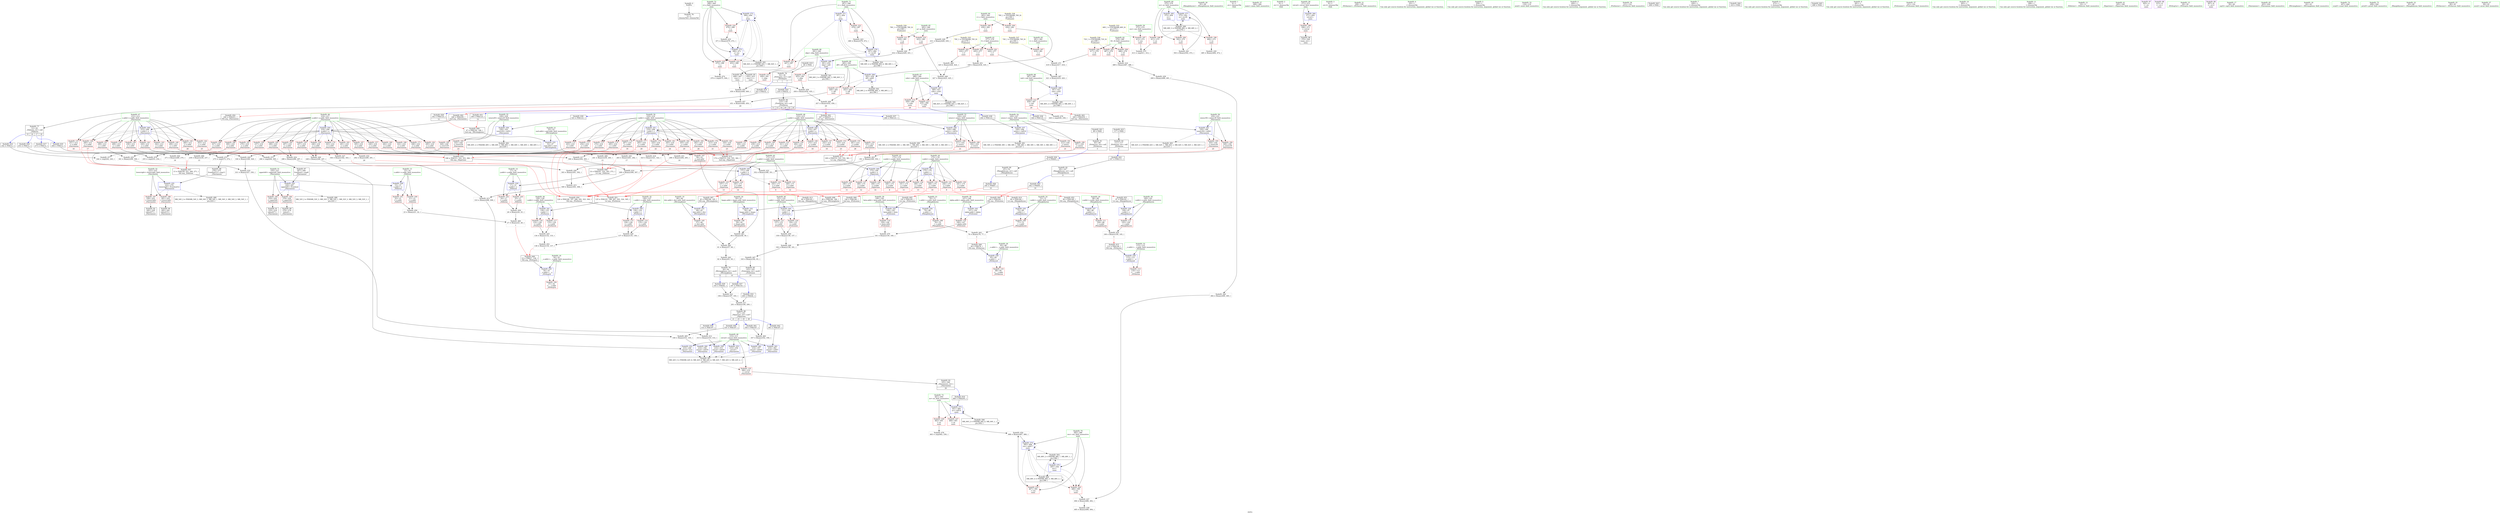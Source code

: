 digraph "SVFG" {
	label="SVFG";

	Node0x55c8780cfd90 [shape=record,color=grey,label="{NodeID: 0\nNullPtr}"];
	Node0x55c8780cfd90 -> Node0x55c8780e7150[style=solid];
	Node0x55c87813d4f0 [shape=record,color=black,label="{NodeID: 609\n47 = PHI(192, 199, )\n2nd arg _Z8triangleeee }"];
	Node0x55c87813d4f0 -> Node0x55c8780f2160[style=solid];
	Node0x55c878100b00 [shape=record,color=grey,label="{NodeID: 443\n78 = Binary(76, 77, )\n|{<s0>3}}"];
	Node0x55c878100b00:s0 -> Node0x55c878141180[style=solid,color=red];
	Node0x55c8780f4520 [shape=record,color=blue,label="{NodeID: 277\n375\<--503\nzz\<--inc29\nmain\n}"];
	Node0x55c8780f4520 -> Node0x55c87811cd00[style=dashed];
	Node0x55c8780e8360 [shape=record,color=red,label="{NodeID: 194\n349\<--230\n\<--intery39\n_Z4areaeeee\n}"];
	Node0x55c8780e8360 -> Node0x55c878101a00[style=solid];
	Node0x55c8780e5610 [shape=record,color=red,label="{NodeID: 111\n104\<--98\n\<--y.addr\n_Z8anglebyyee\n}"];
	Node0x55c8780e5610 -> Node0x55c8780fee80[style=solid];
	Node0x55c8780e3850 [shape=record,color=green,label="{NodeID: 28\n93\<--94\n_Z8anglebyyee\<--_Z8anglebyyee_field_insensitive\n}"];
	Node0x55c878140790 [shape=record,color=black,label="{NodeID: 637\n288 = PHI(123, )\n}"];
	Node0x55c878140790 -> Node0x55c8780f3410[style=solid];
	Node0x55c878103500 [shape=record,color=grey,label="{NodeID: 471\n419 = Binary(417, 418, )\n}"];
	Node0x55c878103500 -> Node0x55c878102f00[style=solid];
	Node0x55c8780e9a20 [shape=record,color=red,label="{NodeID: 222\n479\<--397\n\<--i\nmain\n}"];
	Node0x55c8780e9a20 -> Node0x55c8780fed00[style=solid];
	Node0x55c8780eb4d0 [shape=record,color=red,label="{NodeID: 139\n269\<--212\n\<--x.addr\n_Z4areaeeee\n}"];
	Node0x55c8780eb4d0 -> Node0x55c878100c80[style=solid];
	Node0x55c8780e6080 [shape=record,color=green,label="{NodeID: 56\n230\<--231\nintery39\<--intery39_field_insensitive\n_Z4areaeeee\n}"];
	Node0x55c8780e6080 -> Node0x55c8780e8360[style=solid];
	Node0x55c8780e6080 -> Node0x55c8780e8430[style=solid];
	Node0x55c8780e6080 -> Node0x55c8780f3820[style=solid];
	Node0x55c87811d200 [shape=record,color=black,label="{NodeID: 499\nMR_80V_2 = PHI(MR_80V_3, MR_80V_1, )\npts\{388 \}\n}"];
	Node0x55c87811d200 -> Node0x55c8780f3c30[style=dashed];
	Node0x55c8780fe280 [shape=record,color=grey,label="{NodeID: 416\n489 = Binary(487, 488, )\n}"];
	Node0x55c8780fe280 -> Node0x55c878100500[style=solid];
	Node0x55c8780f2f30 [shape=record,color=blue,label="{NodeID: 250\n216\<--208\na.addr\<--a\n_Z4areaeeee\n}"];
	Node0x55c8780f2f30 -> Node0x55c8780ec2a0[style=dashed];
	Node0x55c8780f2f30 -> Node0x55c8780ec370[style=dashed];
	Node0x55c8780f2f30 -> Node0x55c8780ec440[style=dashed];
	Node0x55c8780f2f30 -> Node0x55c8780ec510[style=dashed];
	Node0x55c8780f2f30 -> Node0x55c8780ec5e0[style=dashed];
	Node0x55c8780f2f30 -> Node0x55c8780ec6b0[style=dashed];
	Node0x55c8780f2f30 -> Node0x55c8780ec780[style=dashed];
	Node0x55c8780f2f30 -> Node0x55c8780ec850[style=dashed];
	Node0x55c8780f2f30 -> Node0x55c8780ec920[style=dashed];
	Node0x55c8780f2f30 -> Node0x55c8780ec9f0[style=dashed];
	Node0x55c8780f2f30 -> Node0x55c8780ecac0[style=dashed];
	Node0x55c8780f2f30 -> Node0x55c8780ecb90[style=dashed];
	Node0x55c8780f2f30 -> Node0x55c8780ecc60[style=dashed];
	Node0x55c8780f2f30 -> Node0x55c8780ecd30[style=dashed];
	Node0x55c8780f2f30 -> Node0x55c8780ece00[style=dashed];
	Node0x55c8780f2f30 -> Node0x55c8780eced0[style=dashed];
	Node0x55c8780ecb90 [shape=record,color=red,label="{NodeID: 167\n305\<--216\n\<--a.addr\n_Z4areaeeee\n}"];
	Node0x55c8780ecb90 -> Node0x55c8780fe400[style=solid];
	Node0x55c8780e7800 [shape=record,color=black,label="{NodeID: 84\n123\<--139\n_Z5otheree_ret\<--call\n_Z5otheree\n|{<s0>11|<s1>13|<s2>19|<s3>20|<s4>22|<s5>24}}"];
	Node0x55c8780e7800:s0 -> Node0x55c87813fcb0[style=solid,color=blue];
	Node0x55c8780e7800:s1 -> Node0x55c878140040[style=solid,color=blue];
	Node0x55c8780e7800:s2 -> Node0x55c878140790[style=solid,color=blue];
	Node0x55c8780e7800:s3 -> Node0x55c8781408d0[style=solid,color=blue];
	Node0x55c8780e7800:s4 -> Node0x55c878140a10[style=solid,color=blue];
	Node0x55c8780e7800:s5 -> Node0x55c878140650[style=solid,color=blue];
	Node0x55c8780d8750 [shape=record,color=green,label="{NodeID: 1\n4\<--1\n.str\<--dummyObj\nGlob }"];
	Node0x55c87813d670 [shape=record,color=black,label="{NodeID: 610\n168 = PHI(311, 332, 353, 360, )\n0th arg _Z4parteee }"];
	Node0x55c87813d670 -> Node0x55c8780f2b20[style=solid];
	Node0x55c878100c80 [shape=record,color=grey,label="{NodeID: 444\n271 = Binary(269, 270, )\n|{<s0>18}}"];
	Node0x55c878100c80:s0 -> Node0x55c878141350[style=solid,color=red];
	Node0x55c8780e8430 [shape=record,color=red,label="{NodeID: 195\n354\<--230\n\<--intery39\n_Z4areaeeee\n|{<s0>25}}"];
	Node0x55c8780e8430:s0 -> Node0x55c87813d990[style=solid,color=red];
	Node0x55c8780e56e0 [shape=record,color=red,label="{NodeID: 112\n105\<--100\n\<--r.addr\n_Z8anglebyyee\n}"];
	Node0x55c8780e56e0 -> Node0x55c8780fee80[style=solid];
	Node0x55c8780e3950 [shape=record,color=green,label="{NodeID: 29\n98\<--99\ny.addr\<--y.addr_field_insensitive\n_Z8anglebyyee\n}"];
	Node0x55c8780e3950 -> Node0x55c8780e5610[style=solid];
	Node0x55c8780e3950 -> Node0x55c8780f24a0[style=solid];
	Node0x55c8781408d0 [shape=record,color=black,label="{NodeID: 638\n294 = PHI(123, )\n}"];
	Node0x55c8781408d0 -> Node0x55c8780f34e0[style=solid];
	Node0x55c878103680 [shape=record,color=grey,label="{NodeID: 472\n266 = cmp(264, 265, )\n}"];
	Node0x55c878103680 -> Node0x55c8780e7a70[style=solid];
	Node0x55c8780e9af0 [shape=record,color=red,label="{NodeID: 223\n453\<--399\n\<--j\nmain\n}"];
	Node0x55c8780e9af0 -> Node0x55c8780e80f0[style=solid];
	Node0x55c8780eb5a0 [shape=record,color=red,label="{NodeID: 140\n290\<--212\n\<--x.addr\n_Z4areaeeee\n}"];
	Node0x55c8780eb5a0 -> Node0x55c8780ffa80[style=solid];
	Node0x55c8780e6150 [shape=record,color=green,label="{NodeID: 57\n368\<--369\nmain\<--main_field_insensitive\n}"];
	Node0x55c87811d700 [shape=record,color=black,label="{NodeID: 500\nMR_82V_2 = PHI(MR_82V_3, MR_82V_1, )\npts\{390 \}\n}"];
	Node0x55c87811d700 -> Node0x55c8780f3d00[style=dashed];
	Node0x55c8780fe400 [shape=record,color=grey,label="{NodeID: 417\n306 = Binary(304, 305, )\n}"];
	Node0x55c8780fe400 -> Node0x55c8780fdf80[style=solid];
	Node0x55c8780f3000 [shape=record,color=blue,label="{NodeID: 251\n218\<--209\nr.addr\<--r\n_Z4areaeeee\n}"];
	Node0x55c8780f3000 -> Node0x55c8780ecfa0[style=dashed];
	Node0x55c8780f3000 -> Node0x55c8780ed070[style=dashed];
	Node0x55c8780f3000 -> Node0x55c8780ed140[style=dashed];
	Node0x55c8780f3000 -> Node0x55c8780ed210[style=dashed];
	Node0x55c8780f3000 -> Node0x55c8780ed2e0[style=dashed];
	Node0x55c8780f3000 -> Node0x55c8780ed3b0[style=dashed];
	Node0x55c8780f3000 -> Node0x55c8780ed480[style=dashed];
	Node0x55c8780f3000 -> Node0x55c8780ed550[style=dashed];
	Node0x55c8780f3000 -> Node0x55c8780ed620[style=dashed];
	Node0x55c8780f3000 -> Node0x55c8780ed6f0[style=dashed];
	Node0x55c8780f3000 -> Node0x55c8780ed7c0[style=dashed];
	Node0x55c8780f3000 -> Node0x55c8780ed890[style=dashed];
	Node0x55c8780ecc60 [shape=record,color=red,label="{NodeID: 168\n322\<--216\n\<--a.addr\n_Z4areaeeee\n}"];
	Node0x55c8780ecc60 -> Node0x55c8780fe580[style=solid];
	Node0x55c8780e78d0 [shape=record,color=black,label="{NodeID: 85\n143\<--163\n_Z5sliceeee_ret\<--mul2\n_Z5sliceeee\n|{<s0>10}}"];
	Node0x55c8780e78d0:s0 -> Node0x55c87813fba0[style=solid,color=blue];
	Node0x55c8780cf210 [shape=record,color=green,label="{NodeID: 2\n6\<--1\n.str.1\<--dummyObj\nGlob }"];
	Node0x55c87813d990 [shape=record,color=black,label="{NodeID: 611\n169 = PHI(312, 333, 354, 361, )\n1st arg _Z4parteee }"];
	Node0x55c87813d990 -> Node0x55c8780f2bf0[style=solid];
	Node0x55c878100e00 [shape=record,color=grey,label="{NodeID: 445\n263 = Binary(261, 262, )\n|{<s0>17}}"];
	Node0x55c878100e00:s0 -> Node0x55c878141700[style=solid,color=red];
	Node0x55c8780e8500 [shape=record,color=red,label="{NodeID: 196\n506\<--371\n\<--retval\nmain\n}"];
	Node0x55c8780e8500 -> Node0x55c8780e49e0[style=solid];
	Node0x55c8780e57b0 [shape=record,color=red,label="{NodeID: 113\n116\<--113\n\<--__x.addr\n_ZSt4asine\n}"];
	Node0x55c8780e3a20 [shape=record,color=green,label="{NodeID: 30\n100\<--101\nr.addr\<--r.addr_field_insensitive\n_Z8anglebyyee\n}"];
	Node0x55c8780e3a20 -> Node0x55c8780e56e0[style=solid];
	Node0x55c8780e3a20 -> Node0x55c8780f2570[style=solid];
	Node0x55c878140a10 [shape=record,color=black,label="{NodeID: 639\n325 = PHI(123, )\n}"];
	Node0x55c878140a10 -> Node0x55c8780f3680[style=solid];
	Node0x55c878103800 [shape=record,color=grey,label="{NodeID: 473\n275 = cmp(273, 274, )\n}"];
	Node0x55c878103800 -> Node0x55c8780e7b40[style=solid];
	Node0x55c8780e9bc0 [shape=record,color=red,label="{NodeID: 224\n470\<--399\n\<--j\nmain\n}"];
	Node0x55c8780e9bc0 -> Node0x55c8780ffc00[style=solid];
	Node0x55c8780eb670 [shape=record,color=red,label="{NodeID: 141\n299\<--212\n\<--x.addr\n_Z4areaeeee\n}"];
	Node0x55c8780eb670 -> Node0x55c8780fff00[style=solid];
	Node0x55c8780e6250 [shape=record,color=green,label="{NodeID: 58\n371\<--372\nretval\<--retval_field_insensitive\nmain\n}"];
	Node0x55c8780e6250 -> Node0x55c8780e8500[style=solid];
	Node0x55c8780e6250 -> Node0x55c8780f3a90[style=solid];
	Node0x55c87811dc00 [shape=record,color=black,label="{NodeID: 501\nMR_84V_2 = PHI(MR_84V_3, MR_84V_1, )\npts\{392 \}\n}"];
	Node0x55c87811dc00 -> Node0x55c8780f3dd0[style=dashed];
	Node0x55c8780fe580 [shape=record,color=grey,label="{NodeID: 418\n323 = Binary(321, 322, )\n|{<s0>22}}"];
	Node0x55c8780fe580:s0 -> Node0x55c878141a50[style=solid,color=red];
	Node0x55c8780f30d0 [shape=record,color=blue,label="{NodeID: 252\n210\<--248\nretval\<--mul\n_Z4areaeeee\n}"];
	Node0x55c8780f30d0 -> Node0x55c878119600[style=dashed];
	Node0x55c8780ecd30 [shape=record,color=red,label="{NodeID: 169\n327\<--216\n\<--a.addr\n_Z4areaeeee\n}"];
	Node0x55c8780ecd30 -> Node0x55c8780fe700[style=solid];
	Node0x55c8780e79a0 [shape=record,color=black,label="{NodeID: 86\n167\<--201\n_Z4parteee_ret\<--sub7\n_Z4parteee\n|{<s0>21|<s1>23|<s2>25|<s3>26}}"];
	Node0x55c8780e79a0:s0 -> Node0x55c87813ff30[style=solid,color=blue];
	Node0x55c8780e79a0:s1 -> Node0x55c878140b50[style=solid,color=blue];
	Node0x55c8780e79a0:s2 -> Node0x55c878140c90[style=solid,color=blue];
	Node0x55c8780e79a0:s3 -> Node0x55c878140dd0[style=solid,color=blue];
	Node0x55c8780bb020 [shape=record,color=green,label="{NodeID: 3\n8\<--1\n.str.2\<--dummyObj\nGlob }"];
	Node0x55c87813db90 [shape=record,color=black,label="{NodeID: 612\n170 = PHI(313, 334, 355, 362, )\n2nd arg _Z4parteee }"];
	Node0x55c87813db90 -> Node0x55c8780f2cc0[style=solid];
	Node0x55c878100f80 [shape=record,color=grey,label="{NodeID: 446\n427 = Binary(423, 425, )\n}"];
	Node0x55c878100f80 -> Node0x55c8780f3d00[style=solid];
	Node0x55c8780e85d0 [shape=record,color=red,label="{NodeID: 197\n412\<--373\n\<--zzz\nmain\n}"];
	Node0x55c8780e85d0 -> Node0x55c878103b00[style=solid];
	Node0x55c8780e5880 [shape=record,color=red,label="{NodeID: 114\n135\<--126\n\<--c.addr\n_Z5otheree\n}"];
	Node0x55c8780e5880 -> Node0x55c8780ff600[style=solid];
	Node0x55c8780e3af0 [shape=record,color=green,label="{NodeID: 31\n108\<--109\n_ZSt4asine\<--_ZSt4asine_field_insensitive\n}"];
	Node0x55c878140b50 [shape=record,color=black,label="{NodeID: 640\n335 = PHI(167, )\n}"];
	Node0x55c878140b50 -> Node0x55c878102c00[style=solid];
	Node0x55c878103980 [shape=record,color=grey,label="{NodeID: 474\n476 = cmp(475, 404, )\n}"];
	Node0x55c8780e9c90 [shape=record,color=red,label="{NodeID: 225\n475\<--399\n\<--j\nmain\n}"];
	Node0x55c8780e9c90 -> Node0x55c878103980[style=solid];
	Node0x55c8780eb740 [shape=record,color=red,label="{NodeID: 142\n329\<--212\n\<--x.addr\n_Z4areaeeee\n}"];
	Node0x55c8780eb740 -> Node0x55c8780fe880[style=solid];
	Node0x55c8780e6320 [shape=record,color=green,label="{NodeID: 59\n373\<--374\nzzz\<--zzz_field_insensitive\nmain\n}"];
	Node0x55c8780e6320 -> Node0x55c8780e85d0[style=solid];
	Node0x55c87811e100 [shape=record,color=black,label="{NodeID: 502\nMR_86V_2 = PHI(MR_86V_3, MR_86V_1, )\npts\{394 \}\n}"];
	Node0x55c87811e100 -> Node0x55c8780f3ea0[style=dashed];
	Node0x55c8780fe700 [shape=record,color=grey,label="{NodeID: 419\n331 = Binary(327, 330, )\n}"];
	Node0x55c8780fe700 -> Node0x55c878102c00[style=solid];
	Node0x55c8780f31a0 [shape=record,color=blue,label="{NodeID: 253\n210\<--258\nretval\<--\n_Z4areaeeee\n}"];
	Node0x55c8780f31a0 -> Node0x55c878119600[style=dashed];
	Node0x55c8780ece00 [shape=record,color=red,label="{NodeID: 170\n343\<--216\n\<--a.addr\n_Z4areaeeee\n}"];
	Node0x55c8780ece00 -> Node0x55c8780ff300[style=solid];
	Node0x55c8780e7a70 [shape=record,color=black,label="{NodeID: 87\n267\<--266\nfrombool\<--cmp8\n_Z4areaeeee\n}"];
	Node0x55c8780e7a70 -> Node0x55c8780f3270[style=solid];
	Node0x55c8780cff80 [shape=record,color=green,label="{NodeID: 4\n63\<--1\n\<--dummyObj\nCan only get source location for instruction, argument, global var or function.}"];
	Node0x55c87813dd90 [shape=record,color=black,label="{NodeID: 613\n68 = PHI(183, )\n0th arg _Z8anglebyxee }"];
	Node0x55c87813dd90 -> Node0x55c8780f2230[style=solid];
	Node0x55c878101100 [shape=record,color=grey,label="{NodeID: 447\n163 = Binary(162, 63, )\n}"];
	Node0x55c878101100 -> Node0x55c8780e78d0[style=solid];
	Node0x55c8780e86a0 [shape=record,color=red,label="{NodeID: 198\n411\<--375\n\<--zz\nmain\n}"];
	Node0x55c8780e86a0 -> Node0x55c878103b00[style=solid];
	Node0x55c8780e5950 [shape=record,color=red,label="{NodeID: 115\n136\<--126\n\<--c.addr\n_Z5otheree\n}"];
	Node0x55c8780e5950 -> Node0x55c8780ff600[style=solid];
	Node0x55c8780e3bf0 [shape=record,color=green,label="{NodeID: 32\n113\<--114\n__x.addr\<--__x.addr_field_insensitive\n_ZSt4asine\n}"];
	Node0x55c8780e3bf0 -> Node0x55c8780e57b0[style=solid];
	Node0x55c8780e3bf0 -> Node0x55c8780f2640[style=solid];
	Node0x55c878140c90 [shape=record,color=black,label="{NodeID: 641\n356 = PHI(167, )\n}"];
	Node0x55c878140c90 -> Node0x55c878102900[style=solid];
	Node0x55c878103b00 [shape=record,color=grey,label="{NodeID: 475\n413 = cmp(411, 412, )\n}"];
	Node0x55c8780e9d60 [shape=record,color=red,label="{NodeID: 226\n462\<--401\n\<--ar\nmain\n}"];
	Node0x55c8780e9d60 -> Node0x55c878103f80[style=solid];
	Node0x55c8780eb810 [shape=record,color=red,label="{NodeID: 143\n342\<--212\n\<--x.addr\n_Z4areaeeee\n}"];
	Node0x55c8780eb810 -> Node0x55c8780ff300[style=solid];
	Node0x55c8780e63f0 [shape=record,color=green,label="{NodeID: 60\n375\<--376\nzz\<--zz_field_insensitive\nmain\n}"];
	Node0x55c8780e63f0 -> Node0x55c8780e86a0[style=solid];
	Node0x55c8780e63f0 -> Node0x55c8780e8770[style=solid];
	Node0x55c8780e63f0 -> Node0x55c8780e8840[style=solid];
	Node0x55c8780e63f0 -> Node0x55c8780f3b60[style=solid];
	Node0x55c8780e63f0 -> Node0x55c8780f4520[style=solid];
	Node0x55c87811e600 [shape=record,color=black,label="{NodeID: 503\nMR_88V_2 = PHI(MR_88V_7, MR_88V_1, )\npts\{396 \}\n}"];
	Node0x55c87811e600 -> Node0x55c8780f3f70[style=dashed];
	Node0x55c8780fe880 [shape=record,color=grey,label="{NodeID: 420\n330 = Binary(328, 329, )\n}"];
	Node0x55c8780fe880 -> Node0x55c8780fe700[style=solid];
	Node0x55c8780f3270 [shape=record,color=blue,label="{NodeID: 254\n220\<--267\nupperleft\<--frombool\n_Z4areaeeee\n}"];
	Node0x55c8780f3270 -> Node0x55c8780ed960[style=dashed];
	Node0x55c8780f3270 -> Node0x55c8780eda30[style=dashed];
	Node0x55c8780f3270 -> Node0x55c878119b00[style=dashed];
	Node0x55c8780eced0 [shape=record,color=red,label="{NodeID: 171\n348\<--216\n\<--a.addr\n_Z4areaeeee\n}"];
	Node0x55c8780eced0 -> Node0x55c8780feb80[style=solid];
	Node0x55c8780e7b40 [shape=record,color=black,label="{NodeID: 88\n276\<--275\nfrombool12\<--cmp11\n_Z4areaeeee\n}"];
	Node0x55c8780e7b40 -> Node0x55c8780f3340[style=solid];
	Node0x55c8780d98a0 [shape=record,color=green,label="{NodeID: 5\n258\<--1\n\<--dummyObj\nCan only get source location for instruction, argument, global var or function.}"];
	Node0x55c87813dea0 [shape=record,color=black,label="{NodeID: 614\n69 = PHI(184, )\n1st arg _Z8anglebyxee }"];
	Node0x55c87813dea0 -> Node0x55c8780f2300[style=solid];
	Node0x55c878101280 [shape=record,color=grey,label="{NodeID: 448\n162 = Binary(158, 161, )\n}"];
	Node0x55c878101280 -> Node0x55c878101100[style=solid];
	Node0x55c8780e8770 [shape=record,color=red,label="{NodeID: 199\n484\<--375\n\<--zz\nmain\n}"];
	Node0x55c8780e8770 -> Node0x55c8780ff780[style=solid];
	Node0x55c8780ea220 [shape=record,color=red,label="{NodeID: 116\n132\<--128\n\<--r.addr\n_Z5otheree\n}"];
	Node0x55c8780ea220 -> Node0x55c8780ff000[style=solid];
	Node0x55c8780e3cc0 [shape=record,color=green,label="{NodeID: 33\n118\<--119\nasinl\<--asinl_field_insensitive\n}"];
	Node0x55c878140dd0 [shape=record,color=black,label="{NodeID: 642\n363 = PHI(167, )\n}"];
	Node0x55c878140dd0 -> Node0x55c8780f39c0[style=solid];
	Node0x55c878103c80 [shape=record,color=grey,label="{NodeID: 476\n440 = cmp(439, 258, )\n}"];
	Node0x55c8780e9e30 [shape=record,color=red,label="{NodeID: 227\n466\<--401\n\<--ar\nmain\n}"];
	Node0x55c8780e9e30 -> Node0x55c878101b80[style=solid];
	Node0x55c8780eb8e0 [shape=record,color=red,label="{NodeID: 144\n353\<--212\n\<--x.addr\n_Z4areaeeee\n|{<s0>25}}"];
	Node0x55c8780eb8e0:s0 -> Node0x55c87813d670[style=solid,color=red];
	Node0x55c8780e64c0 [shape=record,color=green,label="{NodeID: 61\n377\<--378\nf\<--f_field_insensitive\nmain\n}"];
	Node0x55c8780e64c0 -> Node0x55c8780e8910[style=solid];
	Node0x55c8780e64c0 -> Node0x55c8780e89e0[style=solid];
	Node0x55c8780e64c0 -> Node0x55c8780e8ab0[style=solid];
	Node0x55c87811eb00 [shape=record,color=black,label="{NodeID: 504\nMR_90V_2 = PHI(MR_90V_6, MR_90V_1, )\npts\{398 \}\n}"];
	Node0x55c87811eb00 -> Node0x55c8780f4040[style=dashed];
	Node0x55c87811eb00 -> Node0x55c87811eb00[style=dashed];
	Node0x55c8780fea00 [shape=record,color=grey,label="{NodeID: 421\n194 = Binary(187, 193, )\n}"];
	Node0x55c8780fea00 -> Node0x55c8780fdb00[style=solid];
	Node0x55c8780f3340 [shape=record,color=blue,label="{NodeID: 255\n222\<--276\nlowerright\<--frombool12\n_Z4areaeeee\n}"];
	Node0x55c8780f3340 -> Node0x55c8780edb00[style=dashed];
	Node0x55c8780f3340 -> Node0x55c8780edbd0[style=dashed];
	Node0x55c8780f3340 -> Node0x55c87811a000[style=dashed];
	Node0x55c8780ecfa0 [shape=record,color=red,label="{NodeID: 172\n243\<--218\n\<--r.addr\n_Z4areaeeee\n}"];
	Node0x55c8780ecfa0 -> Node0x55c878103e00[style=solid];
	Node0x55c8780e7c10 [shape=record,color=black,label="{NodeID: 89\n279\<--278\ntobool\<--\n_Z4areaeeee\n}"];
	Node0x55c8780cec70 [shape=record,color=green,label="{NodeID: 6\n404\<--1\n\<--dummyObj\nCan only get source location for instruction, argument, global var or function.}"];
	Node0x55c87813dfb0 [shape=record,color=black,label="{NodeID: 615\n112 = PHI(106, )\n0th arg _ZSt4asine }"];
	Node0x55c87813dfb0 -> Node0x55c8780f2640[style=solid];
	Node0x55c878101400 [shape=record,color=grey,label="{NodeID: 449\n248 = Binary(246, 247, )\n}"];
	Node0x55c878101400 -> Node0x55c8780f30d0[style=solid];
	Node0x55c8780e8840 [shape=record,color=red,label="{NodeID: 200\n502\<--375\n\<--zz\nmain\n}"];
	Node0x55c8780e8840 -> Node0x55c878100800[style=solid];
	Node0x55c8780ea2f0 [shape=record,color=red,label="{NodeID: 117\n133\<--128\n\<--r.addr\n_Z5otheree\n}"];
	Node0x55c8780ea2f0 -> Node0x55c8780ff000[style=solid];
	Node0x55c8780e3dc0 [shape=record,color=green,label="{NodeID: 34\n121\<--122\n_Z5otheree\<--_Z5otheree_field_insensitive\n}"];
	Node0x55c878140f10 [shape=record,color=black,label="{NodeID: 643\n406 = PHI()\n}"];
	Node0x55c878103e00 [shape=record,color=grey,label="{NodeID: 477\n244 = cmp(242, 243, )\n}"];
	Node0x55c8780e9f00 [shape=record,color=blue,label="{NodeID: 228\n15\<--13\nx.addr\<--x\n_Z4distee\n}"];
	Node0x55c8780e9f00 -> Node0x55c8780e4d20[style=dashed];
	Node0x55c8780e9f00 -> Node0x55c8780e4df0[style=dashed];
	Node0x55c8780eb9b0 [shape=record,color=red,label="{NodeID: 145\n360\<--212\n\<--x.addr\n_Z4areaeeee\n|{<s0>26}}"];
	Node0x55c8780eb9b0:s0 -> Node0x55c87813d670[style=solid,color=red];
	Node0x55c8780e6590 [shape=record,color=green,label="{NodeID: 62\n379\<--380\nR\<--R_field_insensitive\nmain\n}"];
	Node0x55c8780e6590 -> Node0x55c8780e8b80[style=solid];
	Node0x55c8780e6590 -> Node0x55c8780e8c50[style=solid];
	Node0x55c8780e6590 -> Node0x55c8780e8d20[style=solid];
	Node0x55c87811f000 [shape=record,color=black,label="{NodeID: 505\nMR_92V_2 = PHI(MR_92V_7, MR_92V_1, )\npts\{400 \}\n}"];
	Node0x55c87811f000 -> Node0x55c8780f4110[style=dashed];
	Node0x55c87811f000 -> Node0x55c87811f000[style=dashed];
	Node0x55c8780feb80 [shape=record,color=grey,label="{NodeID: 422\n352 = Binary(348, 351, )\n}"];
	Node0x55c8780feb80 -> Node0x55c878102900[style=solid];
	Node0x55c8780f3410 [shape=record,color=blue,label="{NodeID: 256\n224\<--288\ninterx\<--call16\n_Z4areaeeee\n}"];
	Node0x55c8780f3410 -> Node0x55c8780edca0[style=dashed];
	Node0x55c8780f3410 -> Node0x55c8780edd70[style=dashed];
	Node0x55c8780f3410 -> Node0x55c87811a500[style=dashed];
	Node0x55c8780ed070 [shape=record,color=red,label="{NodeID: 173\n254\<--218\n\<--r.addr\n_Z4areaeeee\n}"];
	Node0x55c8780ed070 -> Node0x55c878104100[style=solid];
	Node0x55c8780e7ce0 [shape=record,color=black,label="{NodeID: 90\n282\<--281\ntobool13\<--\n_Z4areaeeee\n}"];
	Node0x55c8780cfe80 [shape=record,color=green,label="{NodeID: 7\n426\<--1\n\<--dummyObj\nCan only get source location for instruction, argument, global var or function.}"];
	Node0x55c87813ed20 [shape=record,color=black,label="{NodeID: 616\n460 = PHI(205, )\n}"];
	Node0x55c87813ed20 -> Node0x55c8780f41e0[style=solid];
	Node0x55c8781175b0 [shape=record,color=yellow,style=double,label="{NodeID: 533\n66V_1 = ENCHI(MR_66V_0)\npts\{374 \}\nFun[main]}"];
	Node0x55c8781175b0 -> Node0x55c8780e85d0[style=dashed];
	Node0x55c878101580 [shape=record,color=grey,label="{NodeID: 450\n158 = Binary(156, 157, )\n}"];
	Node0x55c878101580 -> Node0x55c878101280[style=solid];
	Node0x55c8780e8910 [shape=record,color=red,label="{NodeID: 201\n420\<--377\n\<--f\nmain\n}"];
	Node0x55c8780e8910 -> Node0x55c878102f00[style=solid];
	Node0x55c8780ea3c0 [shape=record,color=red,label="{NodeID: 118\n160\<--147\n\<--alpha.addr\n_Z5sliceeee\n}"];
	Node0x55c8780ea3c0 -> Node0x55c878103380[style=solid];
	Node0x55c8780e3ec0 [shape=record,color=green,label="{NodeID: 35\n126\<--127\nc.addr\<--c.addr_field_insensitive\n_Z5otheree\n}"];
	Node0x55c8780e3ec0 -> Node0x55c8780e5880[style=solid];
	Node0x55c8780e3ec0 -> Node0x55c8780e5950[style=solid];
	Node0x55c8780e3ec0 -> Node0x55c8780f2710[style=solid];
	Node0x55c878140fe0 [shape=record,color=black,label="{NodeID: 644\n416 = PHI()\n}"];
	Node0x55c878103f80 [shape=record,color=grey,label="{NodeID: 478\n463 = cmp(462, 258, )\n}"];
	Node0x55c8780e9fd0 [shape=record,color=blue,label="{NodeID: 229\n17\<--14\ny.addr\<--y\n_Z4distee\n}"];
	Node0x55c8780e9fd0 -> Node0x55c8780e4ec0[style=dashed];
	Node0x55c8780e9fd0 -> Node0x55c8780e4f90[style=dashed];
	Node0x55c8780eba80 [shape=record,color=red,label="{NodeID: 146\n239\<--214\n\<--y.addr\n_Z4areaeeee\n}"];
	Node0x55c8780eba80 -> Node0x55c878103080[style=solid];
	Node0x55c8780e6660 [shape=record,color=green,label="{NodeID: 63\n381\<--382\nt\<--t_field_insensitive\nmain\n}"];
	Node0x55c8780e6660 -> Node0x55c8780e8df0[style=solid];
	Node0x55c87811f500 [shape=record,color=black,label="{NodeID: 506\nMR_94V_2 = PHI(MR_94V_6, MR_94V_1, )\npts\{402 \}\n}"];
	Node0x55c87811f500 -> Node0x55c8780f41e0[style=dashed];
	Node0x55c87811f500 -> Node0x55c87811f500[style=dashed];
	Node0x55c8780fed00 [shape=record,color=grey,label="{NodeID: 423\n480 = Binary(479, 472, )\n}"];
	Node0x55c8780fed00 -> Node0x55c8780f4450[style=solid];
	Node0x55c8780f34e0 [shape=record,color=blue,label="{NodeID: 257\n226\<--294\nintery\<--call18\n_Z4areaeeee\n}"];
	Node0x55c8780f34e0 -> Node0x55c8780ede40[style=dashed];
	Node0x55c8780f34e0 -> Node0x55c8780edf10[style=dashed];
	Node0x55c8780f34e0 -> Node0x55c87811aa00[style=dashed];
	Node0x55c8780ed140 [shape=record,color=red,label="{NodeID: 174\n265\<--218\n\<--r.addr\n_Z4areaeeee\n}"];
	Node0x55c8780ed140 -> Node0x55c878103680[style=solid];
	Node0x55c8780e7db0 [shape=record,color=black,label="{NodeID: 91\n319\<--318\ntobool27\<--\n_Z4areaeeee\n}"];
	Node0x55c8780d0060 [shape=record,color=green,label="{NodeID: 8\n472\<--1\n\<--dummyObj\nCan only get source location for instruction, argument, global var or function.}"];
	Node0x55c87813ef50 [shape=record,color=black,label="{NodeID: 617\n273 = PHI(12, )\n}"];
	Node0x55c87813ef50 -> Node0x55c878103800[style=solid];
	Node0x55c878101700 [shape=record,color=grey,label="{NodeID: 451\n436 = Binary(434, 435, )\n}"];
	Node0x55c878101700 -> Node0x55c8780f3ea0[style=solid];
	Node0x55c8780e89e0 [shape=record,color=red,label="{NodeID: 202\n424\<--377\n\<--f\nmain\n}"];
	Node0x55c8780e89e0 -> Node0x55c878103200[style=solid];
	Node0x55c8780ea490 [shape=record,color=red,label="{NodeID: 119\n159\<--149\n\<--beta.addr\n_Z5sliceeee\n}"];
	Node0x55c8780ea490 -> Node0x55c878103380[style=solid];
	Node0x55c8780e3f90 [shape=record,color=green,label="{NodeID: 36\n128\<--129\nr.addr\<--r.addr_field_insensitive\n_Z5otheree\n}"];
	Node0x55c8780e3f90 -> Node0x55c8780ea220[style=solid];
	Node0x55c8780e3f90 -> Node0x55c8780ea2f0[style=solid];
	Node0x55c8780e3f90 -> Node0x55c8780f27e0[style=solid];
	Node0x55c8781410b0 [shape=record,color=black,label="{NodeID: 645\n498 = PHI()\n}"];
	Node0x55c878104100 [shape=record,color=grey,label="{NodeID: 479\n255 = cmp(253, 254, )\n}"];
	Node0x55c8780ea0a0 [shape=record,color=blue,label="{NodeID: 230\n34\<--33\n__x.addr\<--__x\n_ZSt4sqrte\n}"];
	Node0x55c8780ea0a0 -> Node0x55c8780e5060[style=dashed];
	Node0x55c8780ebb50 [shape=record,color=red,label="{NodeID: 147\n252\<--214\n\<--y.addr\n_Z4areaeeee\n|{<s0>16}}"];
	Node0x55c8780ebb50:s0 -> Node0x55c878141700[style=solid,color=red];
	Node0x55c8780e6730 [shape=record,color=green,label="{NodeID: 64\n383\<--384\nr\<--r_field_insensitive\nmain\n}"];
	Node0x55c8780e6730 -> Node0x55c8780e8ec0[style=solid];
	Node0x55c8780e6730 -> Node0x55c8780e8f90[style=solid];
	Node0x55c8780fee80 [shape=record,color=grey,label="{NodeID: 424\n106 = Binary(104, 105, )\n|{<s0>5}}"];
	Node0x55c8780fee80:s0 -> Node0x55c87813dfb0[style=solid,color=red];
	Node0x55c8780f35b0 [shape=record,color=blue,label="{NodeID: 258\n210\<--315\nretval\<--add26\n_Z4areaeeee\n}"];
	Node0x55c8780f35b0 -> Node0x55c878119600[style=dashed];
	Node0x55c8780ed210 [shape=record,color=red,label="{NodeID: 175\n274\<--218\n\<--r.addr\n_Z4areaeeee\n}"];
	Node0x55c8780ed210 -> Node0x55c878103800[style=solid];
	Node0x55c8780e7e80 [shape=record,color=black,label="{NodeID: 92\n340\<--339\ntobool37\<--\n_Z4areaeeee\n}"];
	Node0x55c8780d00f0 [shape=record,color=green,label="{NodeID: 9\n491\<--1\n\<--dummyObj\nCan only get source location for instruction, argument, global var or function.}"];
	Node0x55c87813f090 [shape=record,color=black,label="{NodeID: 618\n28 = PHI(32, )\n}"];
	Node0x55c87813f090 -> Node0x55c8780e7250[style=solid];
	Node0x55c8781226c0 [shape=record,color=yellow,style=double,label="{NodeID: 535\n70V_1 = ENCHI(MR_70V_0)\npts\{378 \}\nFun[main]}"];
	Node0x55c8781226c0 -> Node0x55c8780e8910[style=dashed];
	Node0x55c8781226c0 -> Node0x55c8780e89e0[style=dashed];
	Node0x55c8781226c0 -> Node0x55c8780e8ab0[style=dashed];
	Node0x55c878101880 [shape=record,color=grey,label="{NodeID: 452\n138 = Binary(134, 137, )\n|{<s0>7}}"];
	Node0x55c878101880:s0 -> Node0x55c878141900[style=solid,color=red];
	Node0x55c8780e8ab0 [shape=record,color=red,label="{NodeID: 203\n435\<--377\n\<--f\nmain\n}"];
	Node0x55c8780e8ab0 -> Node0x55c878101700[style=solid];
	Node0x55c8780ea560 [shape=record,color=red,label="{NodeID: 120\n156\<--151\n\<--r.addr\n_Z5sliceeee\n}"];
	Node0x55c8780ea560 -> Node0x55c878101580[style=solid];
	Node0x55c8780e4060 [shape=record,color=green,label="{NodeID: 37\n141\<--142\n_Z5sliceeee\<--_Z5sliceeee_field_insensitive\n}"];
	Node0x55c878141180 [shape=record,color=black,label="{NodeID: 646\n84 = PHI(78, )\n0th arg _ZSt4acose }"];
	Node0x55c878141180 -> Node0x55c8780f23d0[style=solid];
	Node0x55c8780f2000 [shape=record,color=blue,label="{NodeID: 231\n48\<--45\ndist.addr\<--dist\n_Z8triangleeee\n}"];
	Node0x55c8780f2000 -> Node0x55c8780e5130[style=dashed];
	Node0x55c8780ebc20 [shape=record,color=red,label="{NodeID: 148\n261\<--214\n\<--y.addr\n_Z4areaeeee\n}"];
	Node0x55c8780ebc20 -> Node0x55c878100e00[style=solid];
	Node0x55c8780e6800 [shape=record,color=green,label="{NodeID: 65\n385\<--386\ng\<--g_field_insensitive\nmain\n}"];
	Node0x55c8780e6800 -> Node0x55c8780e9060[style=solid];
	Node0x55c8780e6800 -> Node0x55c8780e9130[style=solid];
	Node0x55c8780ff000 [shape=record,color=grey,label="{NodeID: 425\n134 = Binary(132, 133, )\n}"];
	Node0x55c8780ff000 -> Node0x55c878101880[style=solid];
	Node0x55c8780f3680 [shape=record,color=blue,label="{NodeID: 259\n228\<--325\ninterx29\<--call31\n_Z4areaeeee\n}"];
	Node0x55c8780f3680 -> Node0x55c8780e81c0[style=dashed];
	Node0x55c8780f3680 -> Node0x55c8780e8290[style=dashed];
	Node0x55c8780f3680 -> Node0x55c87811af00[style=dashed];
	Node0x55c8780ed2e0 [shape=record,color=red,label="{NodeID: 176\n287\<--218\n\<--r.addr\n_Z4areaeeee\n|{<s0>19}}"];
	Node0x55c8780ed2e0:s0 -> Node0x55c878141e20[style=solid,color=red];
	Node0x55c8780e7f50 [shape=record,color=black,label="{NodeID: 93\n205\<--366\n_Z4areaeeee_ret\<--\n_Z4areaeeee\n|{<s0>29}}"];
	Node0x55c8780e7f50:s0 -> Node0x55c87813ed20[style=solid,color=blue];
	Node0x55c8780e2370 [shape=record,color=green,label="{NodeID: 10\n493\<--1\n\<--dummyObj\nCan only get source location for instruction, argument, global var or function.}"];
	Node0x55c87813f1d0 [shape=record,color=black,label="{NodeID: 619\n38 = PHI()\n}"];
	Node0x55c87813f1d0 -> Node0x55c8780e7320[style=solid];
	Node0x55c878122770 [shape=record,color=yellow,style=double,label="{NodeID: 536\n72V_1 = ENCHI(MR_72V_0)\npts\{380 \}\nFun[main]}"];
	Node0x55c878122770 -> Node0x55c8780e8b80[style=dashed];
	Node0x55c878122770 -> Node0x55c8780e8c50[style=dashed];
	Node0x55c878122770 -> Node0x55c8780e8d20[style=dashed];
	Node0x55c878101a00 [shape=record,color=grey,label="{NodeID: 453\n351 = Binary(349, 350, )\n}"];
	Node0x55c878101a00 -> Node0x55c8780feb80[style=solid];
	Node0x55c8780e8b80 [shape=record,color=red,label="{NodeID: 204\n417\<--379\n\<--R\nmain\n}"];
	Node0x55c8780e8b80 -> Node0x55c878103500[style=solid];
	Node0x55c8780ea630 [shape=record,color=red,label="{NodeID: 121\n157\<--151\n\<--r.addr\n_Z5sliceeee\n}"];
	Node0x55c8780ea630 -> Node0x55c878101580[style=solid];
	Node0x55c8780e4160 [shape=record,color=green,label="{NodeID: 38\n147\<--148\nalpha.addr\<--alpha.addr_field_insensitive\n_Z5sliceeee\n}"];
	Node0x55c8780e4160 -> Node0x55c8780ea3c0[style=solid];
	Node0x55c8780e4160 -> Node0x55c8780f28b0[style=solid];
	Node0x55c878141350 [shape=record,color=black,label="{NodeID: 647\n13 = PHI(238, 251, 260, 271, )\n0th arg _Z4distee }"];
	Node0x55c878141350 -> Node0x55c8780e9f00[style=solid];
	Node0x55c8780f2090 [shape=record,color=blue,label="{NodeID: 232\n50\<--46\nbegin.addr\<--begin\n_Z8triangleeee\n}"];
	Node0x55c8780f2090 -> Node0x55c8780e5200[style=dashed];
	Node0x55c8780ebcf0 [shape=record,color=red,label="{NodeID: 149\n272\<--214\n\<--y.addr\n_Z4areaeeee\n|{<s0>18}}"];
	Node0x55c8780ebcf0:s0 -> Node0x55c878141700[style=solid,color=red];
	Node0x55c8780e68d0 [shape=record,color=green,label="{NodeID: 66\n387\<--388\nrad\<--rad_field_insensitive\nmain\n}"];
	Node0x55c8780e68d0 -> Node0x55c8780e9200[style=solid];
	Node0x55c8780e68d0 -> Node0x55c8780f3c30[style=solid];
	Node0x55c8780ff180 [shape=record,color=grey,label="{NodeID: 426\n432 = Binary(429, 431, )\n}"];
	Node0x55c8780ff180 -> Node0x55c8780f3dd0[style=solid];
	Node0x55c8780f3750 [shape=record,color=blue,label="{NodeID: 260\n210\<--336\nretval\<--add35\n_Z4areaeeee\n}"];
	Node0x55c8780f3750 -> Node0x55c878119600[style=dashed];
	Node0x55c8780ed3b0 [shape=record,color=red,label="{NodeID: 177\n293\<--218\n\<--r.addr\n_Z4areaeeee\n|{<s0>20}}"];
	Node0x55c8780ed3b0:s0 -> Node0x55c878141e20[style=solid,color=red];
	Node0x55c8780e8020 [shape=record,color=black,label="{NodeID: 94\n448\<--447\nconv\<--\nmain\n}"];
	Node0x55c8780e8020 -> Node0x55c878101d00[style=solid];
	Node0x55c8780e26b0 [shape=record,color=green,label="{NodeID: 11\n496\<--1\n\<--dummyObj\nCan only get source location for instruction, argument, global var or function.}"];
	Node0x55c87813f2a0 [shape=record,color=black,label="{NodeID: 620\n79 = PHI(83, )\n}"];
	Node0x55c87813f2a0 -> Node0x55c8780e74c0[style=solid];
	Node0x55c878122850 [shape=record,color=yellow,style=double,label="{NodeID: 537\n74V_1 = ENCHI(MR_74V_0)\npts\{382 \}\nFun[main]}"];
	Node0x55c878122850 -> Node0x55c8780e8df0[style=dashed];
	Node0x55c878101b80 [shape=record,color=grey,label="{NodeID: 454\n468 = Binary(467, 466, )\n}"];
	Node0x55c878101b80 -> Node0x55c8780f42b0[style=solid];
	Node0x55c8780e8c50 [shape=record,color=red,label="{NodeID: 205\n487\<--379\n\<--R\nmain\n}"];
	Node0x55c8780e8c50 -> Node0x55c8780fe280[style=solid];
	Node0x55c8780ea700 [shape=record,color=red,label="{NodeID: 122\n183\<--171\n\<--x.addr\n_Z4parteee\n|{<s0>9}}"];
	Node0x55c8780ea700:s0 -> Node0x55c87813dd90[style=solid,color=red];
	Node0x55c8780e4230 [shape=record,color=green,label="{NodeID: 39\n149\<--150\nbeta.addr\<--beta.addr_field_insensitive\n_Z5sliceeee\n}"];
	Node0x55c8780e4230 -> Node0x55c8780ea490[style=solid];
	Node0x55c8780e4230 -> Node0x55c8780f2980[style=solid];
	Node0x55c878141700 [shape=record,color=black,label="{NodeID: 648\n14 = PHI(241, 252, 263, 272, )\n1st arg _Z4distee }"];
	Node0x55c878141700 -> Node0x55c8780e9fd0[style=solid];
	Node0x55c8780f2160 [shape=record,color=blue,label="{NodeID: 233\n52\<--47\nend.addr\<--end\n_Z8triangleeee\n}"];
	Node0x55c8780f2160 -> Node0x55c8780e52d0[style=dashed];
	Node0x55c8780ebdc0 [shape=record,color=red,label="{NodeID: 150\n284\<--214\n\<--y.addr\n_Z4areaeeee\n}"];
	Node0x55c8780ebdc0 -> Node0x55c8780ff900[style=solid];
	Node0x55c8780e69a0 [shape=record,color=green,label="{NodeID: 67\n389\<--390\nside\<--side_field_insensitive\nmain\n}"];
	Node0x55c8780e69a0 -> Node0x55c8780e92d0[style=solid];
	Node0x55c8780e69a0 -> Node0x55c8780e93a0[style=solid];
	Node0x55c8780e69a0 -> Node0x55c8780f3d00[style=solid];
	Node0x55c8780ff300 [shape=record,color=grey,label="{NodeID: 427\n344 = Binary(342, 343, )\n|{<s0>24}}"];
	Node0x55c8780ff300:s0 -> Node0x55c878141a50[style=solid,color=red];
	Node0x55c8780f3820 [shape=record,color=blue,label="{NodeID: 261\n230\<--346\nintery39\<--call41\n_Z4areaeeee\n}"];
	Node0x55c8780f3820 -> Node0x55c8780e8360[style=dashed];
	Node0x55c8780f3820 -> Node0x55c8780e8430[style=dashed];
	Node0x55c8780f3820 -> Node0x55c87811b400[style=dashed];
	Node0x55c8780ed480 [shape=record,color=red,label="{NodeID: 178\n313\<--218\n\<--r.addr\n_Z4areaeeee\n|{<s0>21}}"];
	Node0x55c8780ed480:s0 -> Node0x55c87813db90[style=solid,color=red];
	Node0x55c8780e80f0 [shape=record,color=black,label="{NodeID: 95\n454\<--453\nconv11\<--\nmain\n}"];
	Node0x55c8780e80f0 -> Node0x55c878102300[style=solid];
	Node0x55c8780e2780 [shape=record,color=green,label="{NodeID: 12\n10\<--11\n_Z4distee\<--_Z4distee_field_insensitive\n}"];
	Node0x55c87813f410 [shape=record,color=black,label="{NodeID: 621\n89 = PHI()\n}"];
	Node0x55c87813f410 -> Node0x55c8780e7590[style=solid];
	Node0x55c878122930 [shape=record,color=yellow,style=double,label="{NodeID: 538\n76V_1 = ENCHI(MR_76V_0)\npts\{384 \}\nFun[main]}"];
	Node0x55c878122930 -> Node0x55c8780e8ec0[style=dashed];
	Node0x55c878122930 -> Node0x55c8780e8f90[style=dashed];
	Node0x55c878101d00 [shape=record,color=grey,label="{NodeID: 455\n450 = Binary(448, 449, )\n}"];
	Node0x55c878101d00 -> Node0x55c878102000[style=solid];
	Node0x55c8780e8d20 [shape=record,color=red,label="{NodeID: 206\n488\<--379\n\<--R\nmain\n}"];
	Node0x55c8780e8d20 -> Node0x55c8780fe280[style=solid];
	Node0x55c8780ea7d0 [shape=record,color=red,label="{NodeID: 123\n189\<--171\n\<--x.addr\n_Z4parteee\n|{<s0>12}}"];
	Node0x55c8780ea7d0:s0 -> Node0x55c87813d370[style=solid,color=red];
	Node0x55c8780e4300 [shape=record,color=green,label="{NodeID: 40\n151\<--152\nr.addr\<--r.addr_field_insensitive\n_Z5sliceeee\n}"];
	Node0x55c8780e4300 -> Node0x55c8780ea560[style=solid];
	Node0x55c8780e4300 -> Node0x55c8780ea630[style=solid];
	Node0x55c8780e4300 -> Node0x55c8780f2a50[style=solid];
	Node0x55c878141900 [shape=record,color=black,label="{NodeID: 649\n33 = PHI(27, 138, )\n0th arg _ZSt4sqrte }"];
	Node0x55c878141900 -> Node0x55c8780ea0a0[style=solid];
	Node0x55c8780f2230 [shape=record,color=blue,label="{NodeID: 234\n70\<--68\nx.addr\<--x\n_Z8anglebyxee\n}"];
	Node0x55c8780f2230 -> Node0x55c8780e53a0[style=dashed];
	Node0x55c8780ebe90 [shape=record,color=red,label="{NodeID: 151\n304\<--214\n\<--y.addr\n_Z4areaeeee\n}"];
	Node0x55c8780ebe90 -> Node0x55c8780fe400[style=solid];
	Node0x55c8780e6a70 [shape=record,color=green,label="{NodeID: 68\n391\<--392\nskip\<--skip_field_insensitive\nmain\n}"];
	Node0x55c8780e6a70 -> Node0x55c8780e9470[style=solid];
	Node0x55c8780e6a70 -> Node0x55c8780e9540[style=solid];
	Node0x55c8780e6a70 -> Node0x55c8780f3dd0[style=solid];
	Node0x55c8780ff480 [shape=record,color=grey,label="{NodeID: 428\n431 = Binary(426, 430, )\n}"];
	Node0x55c8780ff480 -> Node0x55c8780ff180[style=solid];
	Node0x55c8780f38f0 [shape=record,color=blue,label="{NodeID: 262\n210\<--357\nretval\<--add45\n_Z4areaeeee\n}"];
	Node0x55c8780f38f0 -> Node0x55c878119600[style=dashed];
	Node0x55c8780ed550 [shape=record,color=red,label="{NodeID: 179\n324\<--218\n\<--r.addr\n_Z4areaeeee\n|{<s0>22}}"];
	Node0x55c8780ed550:s0 -> Node0x55c878141e20[style=solid,color=red];
	Node0x55c8780e49e0 [shape=record,color=black,label="{NodeID: 96\n370\<--506\nmain_ret\<--\nmain\n}"];
	Node0x55c8780e2850 [shape=record,color=green,label="{NodeID: 13\n15\<--16\nx.addr\<--x.addr_field_insensitive\n_Z4distee\n}"];
	Node0x55c8780e2850 -> Node0x55c8780e4d20[style=solid];
	Node0x55c8780e2850 -> Node0x55c8780e4df0[style=solid];
	Node0x55c8780e2850 -> Node0x55c8780e9f00[style=solid];
	Node0x55c87813f4e0 [shape=record,color=black,label="{NodeID: 622\n107 = PHI(111, )\n}"];
	Node0x55c87813f4e0 -> Node0x55c8780e7660[style=solid];
	Node0x55c878122a10 [shape=record,color=yellow,style=double,label="{NodeID: 539\n78V_1 = ENCHI(MR_78V_0)\npts\{386 \}\nFun[main]}"];
	Node0x55c878122a10 -> Node0x55c8780e9060[style=dashed];
	Node0x55c878122a10 -> Node0x55c8780e9130[style=dashed];
	Node0x55c878101e80 [shape=record,color=grey,label="{NodeID: 456\n23 = Binary(21, 22, )\n}"];
	Node0x55c878101e80 -> Node0x55c878102480[style=solid];
	Node0x55c8780e8df0 [shape=record,color=red,label="{NodeID: 207\n418\<--381\n\<--t\nmain\n}"];
	Node0x55c8780e8df0 -> Node0x55c878103500[style=solid];
	Node0x55c8780ea8a0 [shape=record,color=red,label="{NodeID: 124\n195\<--171\n\<--x.addr\n_Z4parteee\n|{<s0>14}}"];
	Node0x55c8780ea8a0:s0 -> Node0x55c87813d160[style=solid,color=red];
	Node0x55c8780e43d0 [shape=record,color=green,label="{NodeID: 41\n165\<--166\n_Z4parteee\<--_Z4parteee_field_insensitive\n}"];
	Node0x55c878141a50 [shape=record,color=black,label="{NodeID: 650\n124 = PHI(190, 197, 286, 292, 323, 344, )\n0th arg _Z5otheree }"];
	Node0x55c878141a50 -> Node0x55c8780f2710[style=solid];
	Node0x55c8780f2300 [shape=record,color=blue,label="{NodeID: 235\n72\<--69\nr.addr\<--r\n_Z8anglebyxee\n}"];
	Node0x55c8780f2300 -> Node0x55c8780e5470[style=dashed];
	Node0x55c8780ebf60 [shape=record,color=red,label="{NodeID: 152\n321\<--214\n\<--y.addr\n_Z4areaeeee\n}"];
	Node0x55c8780ebf60 -> Node0x55c8780fe580[style=solid];
	Node0x55c8780e6b40 [shape=record,color=green,label="{NodeID: 69\n393\<--394\noff\<--off_field_insensitive\nmain\n}"];
	Node0x55c8780e6b40 -> Node0x55c8780e9610[style=solid];
	Node0x55c8780e6b40 -> Node0x55c8780e96e0[style=solid];
	Node0x55c8780e6b40 -> Node0x55c8780f3ea0[style=solid];
	Node0x55c8780ff600 [shape=record,color=grey,label="{NodeID: 429\n137 = Binary(135, 136, )\n}"];
	Node0x55c8780ff600 -> Node0x55c878101880[style=solid];
	Node0x55c8780f39c0 [shape=record,color=blue,label="{NodeID: 263\n210\<--363\nretval\<--call47\n_Z4areaeeee\n}"];
	Node0x55c8780f39c0 -> Node0x55c878119600[style=dashed];
	Node0x55c8780ed620 [shape=record,color=red,label="{NodeID: 180\n334\<--218\n\<--r.addr\n_Z4areaeeee\n|{<s0>23}}"];
	Node0x55c8780ed620:s0 -> Node0x55c87813db90[style=solid,color=red];
	Node0x55c8780e4ab0 [shape=record,color=purple,label="{NodeID: 97\n405\<--4\n\<--.str\nmain\n}"];
	Node0x55c8780cedf0 [shape=record,color=green,label="{NodeID: 14\n17\<--18\ny.addr\<--y.addr_field_insensitive\n_Z4distee\n}"];
	Node0x55c8780cedf0 -> Node0x55c8780e4ec0[style=solid];
	Node0x55c8780cedf0 -> Node0x55c8780e4f90[style=solid];
	Node0x55c8780cedf0 -> Node0x55c8780e9fd0[style=solid];
	Node0x55c87813f650 [shape=record,color=black,label="{NodeID: 623\n117 = PHI()\n}"];
	Node0x55c87813f650 -> Node0x55c8780e7730[style=solid];
	Node0x55c878102000 [shape=record,color=grey,label="{NodeID: 457\n451 = Binary(446, 450, )\n|{<s0>29}}"];
	Node0x55c878102000:s0 -> Node0x55c8781422c0[style=solid,color=red];
	Node0x55c8780e8ec0 [shape=record,color=red,label="{NodeID: 208\n430\<--383\n\<--r\nmain\n}"];
	Node0x55c8780e8ec0 -> Node0x55c8780ff480[style=solid];
	Node0x55c8780ea970 [shape=record,color=red,label="{NodeID: 125\n197\<--171\n\<--x.addr\n_Z4parteee\n|{<s0>13}}"];
	Node0x55c8780ea970:s0 -> Node0x55c878141a50[style=solid,color=red];
	Node0x55c8780e44d0 [shape=record,color=green,label="{NodeID: 42\n171\<--172\nx.addr\<--x.addr_field_insensitive\n_Z4parteee\n}"];
	Node0x55c8780e44d0 -> Node0x55c8780ea700[style=solid];
	Node0x55c8780e44d0 -> Node0x55c8780ea7d0[style=solid];
	Node0x55c8780e44d0 -> Node0x55c8780ea8a0[style=solid];
	Node0x55c8780e44d0 -> Node0x55c8780ea970[style=solid];
	Node0x55c8780e44d0 -> Node0x55c8780f2b20[style=solid];
	Node0x55c878141e20 [shape=record,color=black,label="{NodeID: 651\n125 = PHI(191, 198, 287, 293, 324, 345, )\n1st arg _Z5otheree }"];
	Node0x55c878141e20 -> Node0x55c8780f27e0[style=solid];
	Node0x55c8780f23d0 [shape=record,color=blue,label="{NodeID: 236\n85\<--84\n__x.addr\<--__x\n_ZSt4acose\n}"];
	Node0x55c8780f23d0 -> Node0x55c8780e5540[style=dashed];
	Node0x55c8780ec030 [shape=record,color=red,label="{NodeID: 153\n333\<--214\n\<--y.addr\n_Z4areaeeee\n|{<s0>23}}"];
	Node0x55c8780ec030:s0 -> Node0x55c87813d990[style=solid,color=red];
	Node0x55c8780e6c10 [shape=record,color=green,label="{NodeID: 70\n395\<--396\nres\<--res_field_insensitive\nmain\n}"];
	Node0x55c8780e6c10 -> Node0x55c8780e97b0[style=solid];
	Node0x55c8780e6c10 -> Node0x55c8780e9880[style=solid];
	Node0x55c8780e6c10 -> Node0x55c8780f3f70[style=solid];
	Node0x55c8780e6c10 -> Node0x55c8780f42b0[style=solid];
	Node0x55c8780ff780 [shape=record,color=grey,label="{NodeID: 430\n485 = Binary(484, 472, )\n}"];
	Node0x55c8780f3a90 [shape=record,color=blue,label="{NodeID: 264\n371\<--404\nretval\<--\nmain\n}"];
	Node0x55c8780f3a90 -> Node0x55c8780e8500[style=dashed];
	Node0x55c8780ed6f0 [shape=record,color=red,label="{NodeID: 181\n345\<--218\n\<--r.addr\n_Z4areaeeee\n|{<s0>24}}"];
	Node0x55c8780ed6f0:s0 -> Node0x55c878141e20[style=solid,color=red];
	Node0x55c8780e4b80 [shape=record,color=purple,label="{NodeID: 98\n415\<--6\n\<--.str.1\nmain\n}"];
	Node0x55c8780ceec0 [shape=record,color=green,label="{NodeID: 15\n29\<--30\n_ZSt4sqrte\<--_ZSt4sqrte_field_insensitive\n}"];
	Node0x55c87813f720 [shape=record,color=black,label="{NodeID: 624\n139 = PHI(32, )\n}"];
	Node0x55c87813f720 -> Node0x55c8780e7800[style=solid];
	Node0x55c878102180 [shape=record,color=grey,label="{NodeID: 458\n26 = Binary(24, 25, )\n}"];
	Node0x55c878102180 -> Node0x55c878102480[style=solid];
	Node0x55c8780e8f90 [shape=record,color=red,label="{NodeID: 209\n434\<--383\n\<--r\nmain\n}"];
	Node0x55c8780e8f90 -> Node0x55c878101700[style=solid];
	Node0x55c8780eaa40 [shape=record,color=red,label="{NodeID: 126\n180\<--173\n\<--y.addr\n_Z4parteee\n|{<s0>8}}"];
	Node0x55c8780eaa40:s0 -> Node0x55c8781420a0[style=solid,color=red];
	Node0x55c8780e45a0 [shape=record,color=green,label="{NodeID: 43\n173\<--174\ny.addr\<--y.addr_field_insensitive\n_Z4parteee\n}"];
	Node0x55c8780e45a0 -> Node0x55c8780eaa40[style=solid];
	Node0x55c8780e45a0 -> Node0x55c8780eab10[style=solid];
	Node0x55c8780e45a0 -> Node0x55c8780eabe0[style=solid];
	Node0x55c8780e45a0 -> Node0x55c8780eacb0[style=solid];
	Node0x55c8780e45a0 -> Node0x55c8780f2bf0[style=solid];
	Node0x55c8781420a0 [shape=record,color=black,label="{NodeID: 652\n96 = PHI(180, )\n0th arg _Z8anglebyyee }"];
	Node0x55c8781420a0 -> Node0x55c8780f24a0[style=solid];
	Node0x55c8780f24a0 [shape=record,color=blue,label="{NodeID: 237\n98\<--96\ny.addr\<--y\n_Z8anglebyyee\n}"];
	Node0x55c8780f24a0 -> Node0x55c8780e5610[style=dashed];
	Node0x55c8780ec100 [shape=record,color=red,label="{NodeID: 154\n350\<--214\n\<--y.addr\n_Z4areaeeee\n}"];
	Node0x55c8780ec100 -> Node0x55c878101a00[style=solid];
	Node0x55c8780e6ce0 [shape=record,color=green,label="{NodeID: 71\n397\<--398\ni\<--i_field_insensitive\nmain\n}"];
	Node0x55c8780e6ce0 -> Node0x55c8780e9950[style=solid];
	Node0x55c8780e6ce0 -> Node0x55c8780e9a20[style=solid];
	Node0x55c8780e6ce0 -> Node0x55c8780f4040[style=solid];
	Node0x55c8780e6ce0 -> Node0x55c8780f4450[style=solid];
	Node0x55c8780ff900 [shape=record,color=grey,label="{NodeID: 431\n286 = Binary(284, 285, )\n|{<s0>19}}"];
	Node0x55c8780ff900:s0 -> Node0x55c878141a50[style=solid,color=red];
	Node0x55c8780f3b60 [shape=record,color=blue,label="{NodeID: 265\n375\<--404\nzz\<--\nmain\n}"];
	Node0x55c8780f3b60 -> Node0x55c87811cd00[style=dashed];
	Node0x55c8780ed7c0 [shape=record,color=red,label="{NodeID: 182\n355\<--218\n\<--r.addr\n_Z4areaeeee\n|{<s0>25}}"];
	Node0x55c8780ed7c0:s0 -> Node0x55c87813db90[style=solid,color=red];
	Node0x55c8780e4c50 [shape=record,color=purple,label="{NodeID: 99\n497\<--8\n\<--.str.2\nmain\n}"];
	Node0x55c8780cef90 [shape=record,color=green,label="{NodeID: 16\n34\<--35\n__x.addr\<--__x.addr_field_insensitive\n_ZSt4sqrte\n}"];
	Node0x55c8780cef90 -> Node0x55c8780e5060[style=solid];
	Node0x55c8780cef90 -> Node0x55c8780ea0a0[style=solid];
	Node0x55c87813f890 [shape=record,color=black,label="{NodeID: 625\n182 = PHI(95, )\n|{<s0>10}}"];
	Node0x55c87813f890:s0 -> Node0x55c87813cda0[style=solid,color=red];
	Node0x55c878102300 [shape=record,color=grey,label="{NodeID: 459\n456 = Binary(454, 455, )\n}"];
	Node0x55c878102300 -> Node0x55c878102a80[style=solid];
	Node0x55c8780e9060 [shape=record,color=red,label="{NodeID: 210\n423\<--385\n\<--g\nmain\n}"];
	Node0x55c8780e9060 -> Node0x55c878100f80[style=solid];
	Node0x55c8780eab10 [shape=record,color=red,label="{NodeID: 127\n188\<--173\n\<--y.addr\n_Z4parteee\n|{<s0>12}}"];
	Node0x55c8780eab10:s0 -> Node0x55c87813d160[style=solid,color=red];
	Node0x55c8780e4670 [shape=record,color=green,label="{NodeID: 44\n175\<--176\nr.addr\<--r.addr_field_insensitive\n_Z4parteee\n}"];
	Node0x55c8780e4670 -> Node0x55c8780ead80[style=solid];
	Node0x55c8780e4670 -> Node0x55c8780eae50[style=solid];
	Node0x55c8780e4670 -> Node0x55c8780eaf20[style=solid];
	Node0x55c8780e4670 -> Node0x55c8780eaff0[style=solid];
	Node0x55c8780e4670 -> Node0x55c8780eb0c0[style=solid];
	Node0x55c8780e4670 -> Node0x55c8780f2cc0[style=solid];
	Node0x55c8781421b0 [shape=record,color=black,label="{NodeID: 653\n97 = PHI(181, )\n1st arg _Z8anglebyyee }"];
	Node0x55c8781421b0 -> Node0x55c8780f2570[style=solid];
	Node0x55c878119600 [shape=record,color=black,label="{NodeID: 487\nMR_42V_3 = PHI(MR_42V_8, MR_42V_6, MR_42V_4, MR_42V_7, MR_42V_5, MR_42V_2, )\npts\{211 \}\n}"];
	Node0x55c878119600 -> Node0x55c8780eb190[style=dashed];
	Node0x55c8780f2570 [shape=record,color=blue,label="{NodeID: 238\n100\<--97\nr.addr\<--r\n_Z8anglebyyee\n}"];
	Node0x55c8780f2570 -> Node0x55c8780e56e0[style=dashed];
	Node0x55c8780ec1d0 [shape=record,color=red,label="{NodeID: 155\n361\<--214\n\<--y.addr\n_Z4areaeeee\n|{<s0>26}}"];
	Node0x55c8780ec1d0:s0 -> Node0x55c87813d990[style=solid,color=red];
	Node0x55c8780e6db0 [shape=record,color=green,label="{NodeID: 72\n399\<--400\nj\<--j_field_insensitive\nmain\n}"];
	Node0x55c8780e6db0 -> Node0x55c8780e9af0[style=solid];
	Node0x55c8780e6db0 -> Node0x55c8780e9bc0[style=solid];
	Node0x55c8780e6db0 -> Node0x55c8780e9c90[style=solid];
	Node0x55c8780e6db0 -> Node0x55c8780f4110[style=solid];
	Node0x55c8780e6db0 -> Node0x55c8780f4380[style=solid];
	Node0x55c8780ffa80 [shape=record,color=grey,label="{NodeID: 432\n292 = Binary(290, 291, )\n|{<s0>20}}"];
	Node0x55c8780ffa80:s0 -> Node0x55c878141a50[style=solid,color=red];
	Node0x55c8780f3c30 [shape=record,color=blue,label="{NodeID: 266\n387\<--421\nrad\<--sub2\nmain\n}"];
	Node0x55c8780f3c30 -> Node0x55c8780e9200[style=dashed];
	Node0x55c8780f3c30 -> Node0x55c87811d200[style=dashed];
	Node0x55c8780ed890 [shape=record,color=red,label="{NodeID: 183\n362\<--218\n\<--r.addr\n_Z4areaeeee\n|{<s0>26}}"];
	Node0x55c8780ed890:s0 -> Node0x55c87813db90[style=solid,color=red];
	Node0x55c8780e4d20 [shape=record,color=red,label="{NodeID: 100\n21\<--15\n\<--x.addr\n_Z4distee\n}"];
	Node0x55c8780e4d20 -> Node0x55c878101e80[style=solid];
	Node0x55c8780cf060 [shape=record,color=green,label="{NodeID: 17\n39\<--40\nsqrtl\<--sqrtl_field_insensitive\n}"];
	Node0x55c87813fa60 [shape=record,color=black,label="{NodeID: 626\n185 = PHI(67, )\n|{<s0>10}}"];
	Node0x55c87813fa60:s0 -> Node0x55c87813cee0[style=solid,color=red];
	Node0x55c878102480 [shape=record,color=grey,label="{NodeID: 460\n27 = Binary(23, 26, )\n|{<s0>1}}"];
	Node0x55c878102480:s0 -> Node0x55c878141900[style=solid,color=red];
	Node0x55c8780e9130 [shape=record,color=red,label="{NodeID: 211\n429\<--385\n\<--g\nmain\n}"];
	Node0x55c8780e9130 -> Node0x55c8780ff180[style=solid];
	Node0x55c8780eabe0 [shape=record,color=red,label="{NodeID: 128\n190\<--173\n\<--y.addr\n_Z4parteee\n|{<s0>11}}"];
	Node0x55c8780eabe0:s0 -> Node0x55c878141a50[style=solid,color=red];
	Node0x55c8780e4740 [shape=record,color=green,label="{NodeID: 45\n203\<--204\n_Z4areaeeee\<--_Z4areaeeee_field_insensitive\n}"];
	Node0x55c8781422c0 [shape=record,color=black,label="{NodeID: 654\n206 = PHI(451, )\n0th arg _Z4areaeeee }"];
	Node0x55c8781422c0 -> Node0x55c8780f2d90[style=solid];
	Node0x55c878119b00 [shape=record,color=black,label="{NodeID: 488\nMR_52V_2 = PHI(MR_52V_3, MR_52V_3, MR_52V_1, MR_52V_3, MR_52V_3, MR_52V_1, )\npts\{221 \}\n}"];
	Node0x55c8780f2640 [shape=record,color=blue,label="{NodeID: 239\n113\<--112\n__x.addr\<--__x\n_ZSt4asine\n}"];
	Node0x55c8780f2640 -> Node0x55c8780e57b0[style=dashed];
	Node0x55c8780ec2a0 [shape=record,color=red,label="{NodeID: 156\n237\<--216\n\<--a.addr\n_Z4areaeeee\n}"];
	Node0x55c8780ec2a0 -> Node0x55c878102d80[style=solid];
	Node0x55c8780e6e80 [shape=record,color=green,label="{NodeID: 73\n401\<--402\nar\<--ar_field_insensitive\nmain\n}"];
	Node0x55c8780e6e80 -> Node0x55c8780e9d60[style=solid];
	Node0x55c8780e6e80 -> Node0x55c8780e9e30[style=solid];
	Node0x55c8780e6e80 -> Node0x55c8780f41e0[style=solid];
	Node0x55c8780ffc00 [shape=record,color=grey,label="{NodeID: 433\n471 = Binary(470, 472, )\n}"];
	Node0x55c8780ffc00 -> Node0x55c8780f4380[style=solid];
	Node0x55c8780f3d00 [shape=record,color=blue,label="{NodeID: 267\n389\<--427\nside\<--sub3\nmain\n}"];
	Node0x55c8780f3d00 -> Node0x55c8780e92d0[style=dashed];
	Node0x55c8780f3d00 -> Node0x55c8780e93a0[style=dashed];
	Node0x55c8780f3d00 -> Node0x55c87811d700[style=dashed];
	Node0x55c8780ed960 [shape=record,color=red,label="{NodeID: 184\n278\<--220\n\<--upperleft\n_Z4areaeeee\n}"];
	Node0x55c8780ed960 -> Node0x55c8780e7c10[style=solid];
	Node0x55c8780e4df0 [shape=record,color=red,label="{NodeID: 101\n22\<--15\n\<--x.addr\n_Z4distee\n}"];
	Node0x55c8780e4df0 -> Node0x55c878101e80[style=solid];
	Node0x55c8780e30a0 [shape=record,color=green,label="{NodeID: 18\n42\<--43\n_Z8triangleeee\<--_Z8triangleeee_field_insensitive\n}"];
	Node0x55c87813fba0 [shape=record,color=black,label="{NodeID: 627\n187 = PHI(143, )\n}"];
	Node0x55c87813fba0 -> Node0x55c8780fea00[style=solid];
	Node0x55c878102600 [shape=record,color=grey,label="{NodeID: 461\n60 = Binary(58, 59, )\n}"];
	Node0x55c878102600 -> Node0x55c878102780[style=solid];
	Node0x55c8780e9200 [shape=record,color=red,label="{NodeID: 212\n459\<--387\n\<--rad\nmain\n|{<s0>29}}"];
	Node0x55c8780e9200:s0 -> Node0x55c87813cc60[style=solid,color=red];
	Node0x55c8780eacb0 [shape=record,color=red,label="{NodeID: 129\n196\<--173\n\<--y.addr\n_Z4parteee\n|{<s0>14}}"];
	Node0x55c8780eacb0:s0 -> Node0x55c87813d370[style=solid,color=red];
	Node0x55c8780e4840 [shape=record,color=green,label="{NodeID: 46\n210\<--211\nretval\<--retval_field_insensitive\n_Z4areaeeee\n}"];
	Node0x55c8780e4840 -> Node0x55c8780eb190[style=solid];
	Node0x55c8780e4840 -> Node0x55c8780f30d0[style=solid];
	Node0x55c8780e4840 -> Node0x55c8780f31a0[style=solid];
	Node0x55c8780e4840 -> Node0x55c8780f35b0[style=solid];
	Node0x55c8780e4840 -> Node0x55c8780f3750[style=solid];
	Node0x55c8780e4840 -> Node0x55c8780f38f0[style=solid];
	Node0x55c8780e4840 -> Node0x55c8780f39c0[style=solid];
	Node0x55c87811a000 [shape=record,color=black,label="{NodeID: 489\nMR_54V_2 = PHI(MR_54V_3, MR_54V_3, MR_54V_1, MR_54V_3, MR_54V_3, MR_54V_1, )\npts\{223 \}\n}"];
	Node0x55c8780f2710 [shape=record,color=blue,label="{NodeID: 240\n126\<--124\nc.addr\<--c\n_Z5otheree\n}"];
	Node0x55c8780f2710 -> Node0x55c8780e5880[style=dashed];
	Node0x55c8780f2710 -> Node0x55c8780e5950[style=dashed];
	Node0x55c8780ec370 [shape=record,color=red,label="{NodeID: 157\n240\<--216\n\<--a.addr\n_Z4areaeeee\n}"];
	Node0x55c8780ec370 -> Node0x55c878103080[style=solid];
	Node0x55c8780e6f50 [shape=record,color=green,label="{NodeID: 74\n407\<--408\nscanf\<--scanf_field_insensitive\n}"];
	Node0x55c8780ffd80 [shape=record,color=grey,label="{NodeID: 434\n298 = Binary(296, 297, )\n}"];
	Node0x55c8780ffd80 -> Node0x55c8780fde00[style=solid];
	Node0x55c8780f3dd0 [shape=record,color=blue,label="{NodeID: 268\n391\<--432\nskip\<--add\nmain\n}"];
	Node0x55c8780f3dd0 -> Node0x55c8780e9470[style=dashed];
	Node0x55c8780f3dd0 -> Node0x55c8780e9540[style=dashed];
	Node0x55c8780f3dd0 -> Node0x55c87811dc00[style=dashed];
	Node0x55c8780eda30 [shape=record,color=red,label="{NodeID: 185\n318\<--220\n\<--upperleft\n_Z4areaeeee\n}"];
	Node0x55c8780eda30 -> Node0x55c8780e7db0[style=solid];
	Node0x55c8780e4ec0 [shape=record,color=red,label="{NodeID: 102\n24\<--17\n\<--y.addr\n_Z4distee\n}"];
	Node0x55c8780e4ec0 -> Node0x55c878102180[style=solid];
	Node0x55c8780e3130 [shape=record,color=green,label="{NodeID: 19\n48\<--49\ndist.addr\<--dist.addr_field_insensitive\n_Z8triangleeee\n}"];
	Node0x55c8780e3130 -> Node0x55c8780e5130[style=solid];
	Node0x55c8780e3130 -> Node0x55c8780f2000[style=solid];
	Node0x55c87813fcb0 [shape=record,color=black,label="{NodeID: 628\n192 = PHI(123, )\n|{<s0>12}}"];
	Node0x55c87813fcb0:s0 -> Node0x55c87813d4f0[style=solid,color=red];
	Node0x55c878102780 [shape=record,color=grey,label="{NodeID: 462\n61 = Binary(57, 60, )\n}"];
	Node0x55c878102780 -> Node0x55c878100980[style=solid];
	Node0x55c8780e92d0 [shape=record,color=red,label="{NodeID: 213\n439\<--389\n\<--side\nmain\n}"];
	Node0x55c8780e92d0 -> Node0x55c878103c80[style=solid];
	Node0x55c8780ead80 [shape=record,color=red,label="{NodeID: 130\n181\<--175\n\<--r.addr\n_Z4parteee\n|{<s0>8}}"];
	Node0x55c8780ead80:s0 -> Node0x55c8781421b0[style=solid,color=red];
	Node0x55c8780e4910 [shape=record,color=green,label="{NodeID: 47\n212\<--213\nx.addr\<--x.addr_field_insensitive\n_Z4areaeeee\n}"];
	Node0x55c8780e4910 -> Node0x55c8780eb260[style=solid];
	Node0x55c8780e4910 -> Node0x55c8780eb330[style=solid];
	Node0x55c8780e4910 -> Node0x55c8780eb400[style=solid];
	Node0x55c8780e4910 -> Node0x55c8780eb4d0[style=solid];
	Node0x55c8780e4910 -> Node0x55c8780eb5a0[style=solid];
	Node0x55c8780e4910 -> Node0x55c8780eb670[style=solid];
	Node0x55c8780e4910 -> Node0x55c8780eb740[style=solid];
	Node0x55c8780e4910 -> Node0x55c8780eb810[style=solid];
	Node0x55c8780e4910 -> Node0x55c8780eb8e0[style=solid];
	Node0x55c8780e4910 -> Node0x55c8780eb9b0[style=solid];
	Node0x55c8780e4910 -> Node0x55c8780f2d90[style=solid];
	Node0x55c87811a500 [shape=record,color=black,label="{NodeID: 490\nMR_56V_2 = PHI(MR_56V_1, MR_56V_1, MR_56V_1, MR_56V_1, MR_56V_3, MR_56V_1, )\npts\{225 \}\n}"];
	Node0x55c8780f27e0 [shape=record,color=blue,label="{NodeID: 241\n128\<--125\nr.addr\<--r\n_Z5otheree\n}"];
	Node0x55c8780f27e0 -> Node0x55c8780ea220[style=dashed];
	Node0x55c8780f27e0 -> Node0x55c8780ea2f0[style=dashed];
	Node0x55c8780ec440 [shape=record,color=red,label="{NodeID: 158\n246\<--216\n\<--a.addr\n_Z4areaeeee\n}"];
	Node0x55c8780ec440 -> Node0x55c878101400[style=solid];
	Node0x55c8780e7050 [shape=record,color=green,label="{NodeID: 75\n499\<--500\nprintf\<--printf_field_insensitive\n}"];
	Node0x55c87813ade0 [shape=record,color=black,label="{NodeID: 601\n207 = PHI(457, )\n1st arg _Z4areaeeee }"];
	Node0x55c87813ade0 -> Node0x55c8780f2e60[style=solid];
	Node0x55c8780fff00 [shape=record,color=grey,label="{NodeID: 435\n301 = Binary(299, 300, )\n}"];
	Node0x55c8780fff00 -> Node0x55c878100080[style=solid];
	Node0x55c8780f3ea0 [shape=record,color=blue,label="{NodeID: 269\n393\<--436\noff\<--add5\nmain\n}"];
	Node0x55c8780f3ea0 -> Node0x55c8780e9610[style=dashed];
	Node0x55c8780f3ea0 -> Node0x55c8780e96e0[style=dashed];
	Node0x55c8780f3ea0 -> Node0x55c87811e100[style=dashed];
	Node0x55c8780edb00 [shape=record,color=red,label="{NodeID: 186\n281\<--222\n\<--lowerright\n_Z4areaeeee\n}"];
	Node0x55c8780edb00 -> Node0x55c8780e7ce0[style=solid];
	Node0x55c8780e4f90 [shape=record,color=red,label="{NodeID: 103\n25\<--17\n\<--y.addr\n_Z4distee\n}"];
	Node0x55c8780e4f90 -> Node0x55c878102180[style=solid];
	Node0x55c8780e31c0 [shape=record,color=green,label="{NodeID: 20\n50\<--51\nbegin.addr\<--begin.addr_field_insensitive\n_Z8triangleeee\n}"];
	Node0x55c8780e31c0 -> Node0x55c8780e5200[style=solid];
	Node0x55c8780e31c0 -> Node0x55c8780f2090[style=solid];
	Node0x55c87813fe20 [shape=record,color=black,label="{NodeID: 629\n193 = PHI(44, )\n}"];
	Node0x55c87813fe20 -> Node0x55c8780fea00[style=solid];
	Node0x55c878102900 [shape=record,color=grey,label="{NodeID: 463\n357 = Binary(352, 356, )\n}"];
	Node0x55c878102900 -> Node0x55c8780f38f0[style=solid];
	Node0x55c8780e93a0 [shape=record,color=red,label="{NodeID: 214\n458\<--389\n\<--side\nmain\n|{<s0>29}}"];
	Node0x55c8780e93a0:s0 -> Node0x55c87813cb60[style=solid,color=red];
	Node0x55c8780eae50 [shape=record,color=red,label="{NodeID: 131\n184\<--175\n\<--r.addr\n_Z4parteee\n|{<s0>9}}"];
	Node0x55c8780eae50:s0 -> Node0x55c87813dea0[style=solid,color=red];
	Node0x55c8780e5a00 [shape=record,color=green,label="{NodeID: 48\n214\<--215\ny.addr\<--y.addr_field_insensitive\n_Z4areaeeee\n}"];
	Node0x55c8780e5a00 -> Node0x55c8780eba80[style=solid];
	Node0x55c8780e5a00 -> Node0x55c8780ebb50[style=solid];
	Node0x55c8780e5a00 -> Node0x55c8780ebc20[style=solid];
	Node0x55c8780e5a00 -> Node0x55c8780ebcf0[style=solid];
	Node0x55c8780e5a00 -> Node0x55c8780ebdc0[style=solid];
	Node0x55c8780e5a00 -> Node0x55c8780ebe90[style=solid];
	Node0x55c8780e5a00 -> Node0x55c8780ebf60[style=solid];
	Node0x55c8780e5a00 -> Node0x55c8780ec030[style=solid];
	Node0x55c8780e5a00 -> Node0x55c8780ec100[style=solid];
	Node0x55c8780e5a00 -> Node0x55c8780ec1d0[style=solid];
	Node0x55c8780e5a00 -> Node0x55c8780f2e60[style=solid];
	Node0x55c87811aa00 [shape=record,color=black,label="{NodeID: 491\nMR_58V_2 = PHI(MR_58V_1, MR_58V_1, MR_58V_1, MR_58V_1, MR_58V_3, MR_58V_1, )\npts\{227 \}\n}"];
	Node0x55c8780f28b0 [shape=record,color=blue,label="{NodeID: 242\n147\<--144\nalpha.addr\<--alpha\n_Z5sliceeee\n}"];
	Node0x55c8780f28b0 -> Node0x55c8780ea3c0[style=dashed];
	Node0x55c8780ec510 [shape=record,color=red,label="{NodeID: 159\n247\<--216\n\<--a.addr\n_Z4areaeeee\n}"];
	Node0x55c8780ec510 -> Node0x55c878101400[style=solid];
	Node0x55c8780e7150 [shape=record,color=black,label="{NodeID: 76\n2\<--3\ndummyVal\<--dummyVal\n}"];
	Node0x55c87813cb60 [shape=record,color=black,label="{NodeID: 602\n208 = PHI(458, )\n2nd arg _Z4areaeeee }"];
	Node0x55c87813cb60 -> Node0x55c8780f2f30[style=solid];
	Node0x55c878100080 [shape=record,color=grey,label="{NodeID: 436\n303 = Binary(301, 302, )\n}"];
	Node0x55c878100080 -> Node0x55c8780fe100[style=solid];
	Node0x55c8780f3f70 [shape=record,color=blue,label="{NodeID: 270\n395\<--258\nres\<--\nmain\n}"];
	Node0x55c8780f3f70 -> Node0x55c8780e9880[style=dashed];
	Node0x55c8780f3f70 -> Node0x55c87811b900[style=dashed];
	Node0x55c8780f3f70 -> Node0x55c87811e600[style=dashed];
	Node0x55c8780edbd0 [shape=record,color=red,label="{NodeID: 187\n339\<--222\n\<--lowerright\n_Z4areaeeee\n}"];
	Node0x55c8780edbd0 -> Node0x55c8780e7e80[style=solid];
	Node0x55c8780e5060 [shape=record,color=red,label="{NodeID: 104\n37\<--34\n\<--__x.addr\n_ZSt4sqrte\n}"];
	Node0x55c8780e3250 [shape=record,color=green,label="{NodeID: 21\n52\<--53\nend.addr\<--end.addr_field_insensitive\n_Z8triangleeee\n}"];
	Node0x55c8780e3250 -> Node0x55c8780e52d0[style=solid];
	Node0x55c8780e3250 -> Node0x55c8780f2160[style=solid];
	Node0x55c87813ff30 [shape=record,color=black,label="{NodeID: 630\n314 = PHI(167, )\n}"];
	Node0x55c87813ff30 -> Node0x55c8780fdc80[style=solid];
	Node0x55c878102a80 [shape=record,color=grey,label="{NodeID: 464\n457 = Binary(452, 456, )\n|{<s0>29}}"];
	Node0x55c878102a80:s0 -> Node0x55c87813ade0[style=solid,color=red];
	Node0x55c8780e9470 [shape=record,color=red,label="{NodeID: 215\n449\<--391\n\<--skip\nmain\n}"];
	Node0x55c8780e9470 -> Node0x55c878101d00[style=solid];
	Node0x55c8780eaf20 [shape=record,color=red,label="{NodeID: 132\n186\<--175\n\<--r.addr\n_Z4parteee\n|{<s0>10}}"];
	Node0x55c8780eaf20:s0 -> Node0x55c87813d020[style=solid,color=red];
	Node0x55c8780e5ad0 [shape=record,color=green,label="{NodeID: 49\n216\<--217\na.addr\<--a.addr_field_insensitive\n_Z4areaeeee\n}"];
	Node0x55c8780e5ad0 -> Node0x55c8780ec2a0[style=solid];
	Node0x55c8780e5ad0 -> Node0x55c8780ec370[style=solid];
	Node0x55c8780e5ad0 -> Node0x55c8780ec440[style=solid];
	Node0x55c8780e5ad0 -> Node0x55c8780ec510[style=solid];
	Node0x55c8780e5ad0 -> Node0x55c8780ec5e0[style=solid];
	Node0x55c8780e5ad0 -> Node0x55c8780ec6b0[style=solid];
	Node0x55c8780e5ad0 -> Node0x55c8780ec780[style=solid];
	Node0x55c8780e5ad0 -> Node0x55c8780ec850[style=solid];
	Node0x55c8780e5ad0 -> Node0x55c8780ec920[style=solid];
	Node0x55c8780e5ad0 -> Node0x55c8780ec9f0[style=solid];
	Node0x55c8780e5ad0 -> Node0x55c8780ecac0[style=solid];
	Node0x55c8780e5ad0 -> Node0x55c8780ecb90[style=solid];
	Node0x55c8780e5ad0 -> Node0x55c8780ecc60[style=solid];
	Node0x55c8780e5ad0 -> Node0x55c8780ecd30[style=solid];
	Node0x55c8780e5ad0 -> Node0x55c8780ece00[style=solid];
	Node0x55c8780e5ad0 -> Node0x55c8780eced0[style=solid];
	Node0x55c8780e5ad0 -> Node0x55c8780f2f30[style=solid];
	Node0x55c87811af00 [shape=record,color=black,label="{NodeID: 492\nMR_60V_2 = PHI(MR_60V_1, MR_60V_3, MR_60V_1, MR_60V_1, MR_60V_1, MR_60V_1, )\npts\{229 \}\n}"];
	Node0x55c8780f2980 [shape=record,color=blue,label="{NodeID: 243\n149\<--145\nbeta.addr\<--beta\n_Z5sliceeee\n}"];
	Node0x55c8780f2980 -> Node0x55c8780ea490[style=dashed];
	Node0x55c8780ec5e0 [shape=record,color=red,label="{NodeID: 160\n262\<--216\n\<--a.addr\n_Z4areaeeee\n}"];
	Node0x55c8780ec5e0 -> Node0x55c878100e00[style=solid];
	Node0x55c8780e7250 [shape=record,color=black,label="{NodeID: 77\n12\<--28\n_Z4distee_ret\<--call\n_Z4distee\n|{<s0>15|<s1>16|<s2>17|<s3>18}}"];
	Node0x55c8780e7250:s0 -> Node0x55c8781402f0[style=solid,color=blue];
	Node0x55c8780e7250:s1 -> Node0x55c878140400[style=solid,color=blue];
	Node0x55c8780e7250:s2 -> Node0x55c878140510[style=solid,color=blue];
	Node0x55c8780e7250:s3 -> Node0x55c87813ef50[style=solid,color=blue];
	Node0x55c87813cc60 [shape=record,color=black,label="{NodeID: 603\n209 = PHI(459, )\n3rd arg _Z4areaeeee }"];
	Node0x55c87813cc60 -> Node0x55c8780f3000[style=solid];
	Node0x55c878100200 [shape=record,color=grey,label="{NodeID: 437\n494 = Binary(486, 492, )\n}"];
	Node0x55c878100200 -> Node0x55c878100380[style=solid];
	Node0x55c8780f4040 [shape=record,color=blue,label="{NodeID: 271\n397\<--404\ni\<--\nmain\n}"];
	Node0x55c8780f4040 -> Node0x55c8780e9950[style=dashed];
	Node0x55c8780f4040 -> Node0x55c8780e9a20[style=dashed];
	Node0x55c8780f4040 -> Node0x55c8780f4450[style=dashed];
	Node0x55c8780f4040 -> Node0x55c87811eb00[style=dashed];
	Node0x55c8780edca0 [shape=record,color=red,label="{NodeID: 188\n302\<--224\n\<--interx\n_Z4areaeeee\n}"];
	Node0x55c8780edca0 -> Node0x55c878100080[style=solid];
	Node0x55c8780e5130 [shape=record,color=red,label="{NodeID: 105\n57\<--48\n\<--dist.addr\n_Z8triangleeee\n}"];
	Node0x55c8780e5130 -> Node0x55c878102780[style=solid];
	Node0x55c8780e32e0 [shape=record,color=green,label="{NodeID: 22\n65\<--66\n_Z8anglebyxee\<--_Z8anglebyxee_field_insensitive\n}"];
	Node0x55c878140040 [shape=record,color=black,label="{NodeID: 631\n199 = PHI(123, )\n|{<s0>14}}"];
	Node0x55c878140040:s0 -> Node0x55c87813d4f0[style=solid,color=red];
	Node0x55c878102c00 [shape=record,color=grey,label="{NodeID: 465\n336 = Binary(331, 335, )\n}"];
	Node0x55c878102c00 -> Node0x55c8780f3750[style=solid];
	Node0x55c8780e9540 [shape=record,color=red,label="{NodeID: 216\n455\<--391\n\<--skip\nmain\n}"];
	Node0x55c8780e9540 -> Node0x55c878102300[style=solid];
	Node0x55c8780eaff0 [shape=record,color=red,label="{NodeID: 133\n191\<--175\n\<--r.addr\n_Z4parteee\n|{<s0>11}}"];
	Node0x55c8780eaff0:s0 -> Node0x55c878141e20[style=solid,color=red];
	Node0x55c8780e5ba0 [shape=record,color=green,label="{NodeID: 50\n218\<--219\nr.addr\<--r.addr_field_insensitive\n_Z4areaeeee\n}"];
	Node0x55c8780e5ba0 -> Node0x55c8780ecfa0[style=solid];
	Node0x55c8780e5ba0 -> Node0x55c8780ed070[style=solid];
	Node0x55c8780e5ba0 -> Node0x55c8780ed140[style=solid];
	Node0x55c8780e5ba0 -> Node0x55c8780ed210[style=solid];
	Node0x55c8780e5ba0 -> Node0x55c8780ed2e0[style=solid];
	Node0x55c8780e5ba0 -> Node0x55c8780ed3b0[style=solid];
	Node0x55c8780e5ba0 -> Node0x55c8780ed480[style=solid];
	Node0x55c8780e5ba0 -> Node0x55c8780ed550[style=solid];
	Node0x55c8780e5ba0 -> Node0x55c8780ed620[style=solid];
	Node0x55c8780e5ba0 -> Node0x55c8780ed6f0[style=solid];
	Node0x55c8780e5ba0 -> Node0x55c8780ed7c0[style=solid];
	Node0x55c8780e5ba0 -> Node0x55c8780ed890[style=solid];
	Node0x55c8780e5ba0 -> Node0x55c8780f3000[style=solid];
	Node0x55c87811b400 [shape=record,color=black,label="{NodeID: 493\nMR_62V_2 = PHI(MR_62V_1, MR_62V_1, MR_62V_1, MR_62V_3, MR_62V_1, MR_62V_1, )\npts\{231 \}\n}"];
	Node0x55c8780f2a50 [shape=record,color=blue,label="{NodeID: 244\n151\<--146\nr.addr\<--r\n_Z5sliceeee\n}"];
	Node0x55c8780f2a50 -> Node0x55c8780ea560[style=dashed];
	Node0x55c8780f2a50 -> Node0x55c8780ea630[style=dashed];
	Node0x55c8780ec6b0 [shape=record,color=red,label="{NodeID: 161\n270\<--216\n\<--a.addr\n_Z4areaeeee\n}"];
	Node0x55c8780ec6b0 -> Node0x55c878100c80[style=solid];
	Node0x55c8780e7320 [shape=record,color=black,label="{NodeID: 78\n32\<--38\n_ZSt4sqrte_ret\<--call\n_ZSt4sqrte\n|{<s0>1|<s1>7}}"];
	Node0x55c8780e7320:s0 -> Node0x55c87813f090[style=solid,color=blue];
	Node0x55c8780e7320:s1 -> Node0x55c87813f720[style=solid,color=blue];
	Node0x55c87813cda0 [shape=record,color=black,label="{NodeID: 604\n144 = PHI(182, )\n0th arg _Z5sliceeee }"];
	Node0x55c87813cda0 -> Node0x55c8780f28b0[style=solid];
	Node0x55c878100380 [shape=record,color=grey,label="{NodeID: 438\n495 = Binary(496, 494, )\n}"];
	Node0x55c8780f4110 [shape=record,color=blue,label="{NodeID: 272\n399\<--404\nj\<--\nmain\n}"];
	Node0x55c8780f4110 -> Node0x55c8780e9af0[style=dashed];
	Node0x55c8780f4110 -> Node0x55c8780e9bc0[style=dashed];
	Node0x55c8780f4110 -> Node0x55c8780e9c90[style=dashed];
	Node0x55c8780f4110 -> Node0x55c8780f4110[style=dashed];
	Node0x55c8780f4110 -> Node0x55c8780f4380[style=dashed];
	Node0x55c8780f4110 -> Node0x55c87811f000[style=dashed];
	Node0x55c8780edd70 [shape=record,color=red,label="{NodeID: 189\n311\<--224\n\<--interx\n_Z4areaeeee\n|{<s0>21}}"];
	Node0x55c8780edd70:s0 -> Node0x55c87813d670[style=solid,color=red];
	Node0x55c8780e5200 [shape=record,color=red,label="{NodeID: 106\n59\<--50\n\<--begin.addr\n_Z8triangleeee\n}"];
	Node0x55c8780e5200 -> Node0x55c878102600[style=solid];
	Node0x55c8780e33e0 [shape=record,color=green,label="{NodeID: 23\n70\<--71\nx.addr\<--x.addr_field_insensitive\n_Z8anglebyxee\n}"];
	Node0x55c8780e33e0 -> Node0x55c8780e53a0[style=solid];
	Node0x55c8780e33e0 -> Node0x55c8780f2230[style=solid];
	Node0x55c8781401e0 [shape=record,color=black,label="{NodeID: 632\n200 = PHI(44, )\n}"];
	Node0x55c8781401e0 -> Node0x55c8780fdb00[style=solid];
	Node0x55c878102d80 [shape=record,color=grey,label="{NodeID: 466\n238 = Binary(236, 237, )\n|{<s0>15}}"];
	Node0x55c878102d80:s0 -> Node0x55c878141350[style=solid,color=red];
	Node0x55c8780e9610 [shape=record,color=red,label="{NodeID: 217\n446\<--393\n\<--off\nmain\n}"];
	Node0x55c8780e9610 -> Node0x55c878102000[style=solid];
	Node0x55c8780eb0c0 [shape=record,color=red,label="{NodeID: 134\n198\<--175\n\<--r.addr\n_Z4parteee\n|{<s0>13}}"];
	Node0x55c8780eb0c0:s0 -> Node0x55c878141e20[style=solid,color=red];
	Node0x55c8780e5c70 [shape=record,color=green,label="{NodeID: 51\n220\<--221\nupperleft\<--upperleft_field_insensitive\n_Z4areaeeee\n}"];
	Node0x55c8780e5c70 -> Node0x55c8780ed960[style=solid];
	Node0x55c8780e5c70 -> Node0x55c8780eda30[style=solid];
	Node0x55c8780e5c70 -> Node0x55c8780f3270[style=solid];
	Node0x55c87811b900 [shape=record,color=black,label="{NodeID: 494\nMR_88V_4 = PHI(MR_88V_5, MR_88V_3, )\npts\{396 \}\n}"];
	Node0x55c87811b900 -> Node0x55c8780e97b0[style=dashed];
	Node0x55c87811b900 -> Node0x55c8780e9880[style=dashed];
	Node0x55c87811b900 -> Node0x55c8780f42b0[style=dashed];
	Node0x55c87811b900 -> Node0x55c87811b900[style=dashed];
	Node0x55c87811b900 -> Node0x55c87811e600[style=dashed];
	Node0x55c8780fdb00 [shape=record,color=grey,label="{NodeID: 411\n201 = Binary(194, 200, )\n}"];
	Node0x55c8780fdb00 -> Node0x55c8780e79a0[style=solid];
	Node0x55c8780f2b20 [shape=record,color=blue,label="{NodeID: 245\n171\<--168\nx.addr\<--x\n_Z4parteee\n}"];
	Node0x55c8780f2b20 -> Node0x55c8780ea700[style=dashed];
	Node0x55c8780f2b20 -> Node0x55c8780ea7d0[style=dashed];
	Node0x55c8780f2b20 -> Node0x55c8780ea8a0[style=dashed];
	Node0x55c8780f2b20 -> Node0x55c8780ea970[style=dashed];
	Node0x55c8780ec780 [shape=record,color=red,label="{NodeID: 162\n285\<--216\n\<--a.addr\n_Z4areaeeee\n}"];
	Node0x55c8780ec780 -> Node0x55c8780ff900[style=solid];
	Node0x55c8780e73f0 [shape=record,color=black,label="{NodeID: 79\n44\<--62\n_Z8triangleeee_ret\<--mul1\n_Z8triangleeee\n|{<s0>12|<s1>14}}"];
	Node0x55c8780e73f0:s0 -> Node0x55c87813fe20[style=solid,color=blue];
	Node0x55c8780e73f0:s1 -> Node0x55c8781401e0[style=solid,color=blue];
	Node0x55c87813cee0 [shape=record,color=black,label="{NodeID: 605\n145 = PHI(185, )\n1st arg _Z5sliceeee }"];
	Node0x55c87813cee0 -> Node0x55c8780f2980[style=solid];
	Node0x55c878100500 [shape=record,color=grey,label="{NodeID: 439\n490 = Binary(489, 491, )\n}"];
	Node0x55c878100500 -> Node0x55c878100680[style=solid];
	Node0x55c8780f41e0 [shape=record,color=blue,label="{NodeID: 273\n401\<--460\nar\<--call14\nmain\n}"];
	Node0x55c8780f41e0 -> Node0x55c8780e9d60[style=dashed];
	Node0x55c8780f41e0 -> Node0x55c8780e9e30[style=dashed];
	Node0x55c8780f41e0 -> Node0x55c8780f41e0[style=dashed];
	Node0x55c8780f41e0 -> Node0x55c87811f500[style=dashed];
	Node0x55c8780ede40 [shape=record,color=red,label="{NodeID: 190\n307\<--226\n\<--intery\n_Z4areaeeee\n}"];
	Node0x55c8780ede40 -> Node0x55c8780fdf80[style=solid];
	Node0x55c8780e52d0 [shape=record,color=red,label="{NodeID: 107\n58\<--52\n\<--end.addr\n_Z8triangleeee\n}"];
	Node0x55c8780e52d0 -> Node0x55c878102600[style=solid];
	Node0x55c8780e34b0 [shape=record,color=green,label="{NodeID: 24\n72\<--73\nr.addr\<--r.addr_field_insensitive\n_Z8anglebyxee\n}"];
	Node0x55c8780e34b0 -> Node0x55c8780e5470[style=solid];
	Node0x55c8780e34b0 -> Node0x55c8780f2300[style=solid];
	Node0x55c8781402f0 [shape=record,color=black,label="{NodeID: 633\n242 = PHI(12, )\n}"];
	Node0x55c8781402f0 -> Node0x55c878103e00[style=solid];
	Node0x55c878102f00 [shape=record,color=grey,label="{NodeID: 467\n421 = Binary(419, 420, )\n}"];
	Node0x55c878102f00 -> Node0x55c8780f3c30[style=solid];
	Node0x55c8780e96e0 [shape=record,color=red,label="{NodeID: 218\n452\<--393\n\<--off\nmain\n}"];
	Node0x55c8780e96e0 -> Node0x55c878102a80[style=solid];
	Node0x55c8780eb190 [shape=record,color=red,label="{NodeID: 135\n366\<--210\n\<--retval\n_Z4areaeeee\n}"];
	Node0x55c8780eb190 -> Node0x55c8780e7f50[style=solid];
	Node0x55c8780e5d40 [shape=record,color=green,label="{NodeID: 52\n222\<--223\nlowerright\<--lowerright_field_insensitive\n_Z4areaeeee\n}"];
	Node0x55c8780e5d40 -> Node0x55c8780edb00[style=solid];
	Node0x55c8780e5d40 -> Node0x55c8780edbd0[style=solid];
	Node0x55c8780e5d40 -> Node0x55c8780f3340[style=solid];
	Node0x55c8780fdc80 [shape=record,color=grey,label="{NodeID: 412\n315 = Binary(310, 314, )\n}"];
	Node0x55c8780fdc80 -> Node0x55c8780f35b0[style=solid];
	Node0x55c8780f2bf0 [shape=record,color=blue,label="{NodeID: 246\n173\<--169\ny.addr\<--y\n_Z4parteee\n}"];
	Node0x55c8780f2bf0 -> Node0x55c8780eaa40[style=dashed];
	Node0x55c8780f2bf0 -> Node0x55c8780eab10[style=dashed];
	Node0x55c8780f2bf0 -> Node0x55c8780eabe0[style=dashed];
	Node0x55c8780f2bf0 -> Node0x55c8780eacb0[style=dashed];
	Node0x55c8780ec850 [shape=record,color=red,label="{NodeID: 163\n291\<--216\n\<--a.addr\n_Z4areaeeee\n}"];
	Node0x55c8780ec850 -> Node0x55c8780ffa80[style=solid];
	Node0x55c8780e74c0 [shape=record,color=black,label="{NodeID: 80\n67\<--79\n_Z8anglebyxee_ret\<--call\n_Z8anglebyxee\n|{<s0>9}}"];
	Node0x55c8780e74c0:s0 -> Node0x55c87813fa60[style=solid,color=blue];
	Node0x55c87813d020 [shape=record,color=black,label="{NodeID: 606\n146 = PHI(186, )\n2nd arg _Z5sliceeee }"];
	Node0x55c87813d020 -> Node0x55c8780f2a50[style=solid];
	Node0x55c878100680 [shape=record,color=grey,label="{NodeID: 440\n492 = Binary(490, 493, )\n}"];
	Node0x55c878100680 -> Node0x55c878100200[style=solid];
	Node0x55c8780f42b0 [shape=record,color=blue,label="{NodeID: 274\n395\<--468\nres\<--add17\nmain\n}"];
	Node0x55c8780f42b0 -> Node0x55c8780e97b0[style=dashed];
	Node0x55c8780f42b0 -> Node0x55c8780e9880[style=dashed];
	Node0x55c8780f42b0 -> Node0x55c8780f42b0[style=dashed];
	Node0x55c8780f42b0 -> Node0x55c87811b900[style=dashed];
	Node0x55c8780f42b0 -> Node0x55c87811e600[style=dashed];
	Node0x55c8780edf10 [shape=record,color=red,label="{NodeID: 191\n312\<--226\n\<--intery\n_Z4areaeeee\n|{<s0>21}}"];
	Node0x55c8780edf10:s0 -> Node0x55c87813d990[style=solid,color=red];
	Node0x55c8780e53a0 [shape=record,color=red,label="{NodeID: 108\n76\<--70\n\<--x.addr\n_Z8anglebyxee\n}"];
	Node0x55c8780e53a0 -> Node0x55c878100b00[style=solid];
	Node0x55c8780e3580 [shape=record,color=green,label="{NodeID: 25\n80\<--81\n_ZSt4acose\<--_ZSt4acose_field_insensitive\n}"];
	Node0x55c878140400 [shape=record,color=black,label="{NodeID: 634\n253 = PHI(12, )\n}"];
	Node0x55c878140400 -> Node0x55c878104100[style=solid];
	Node0x55c878103080 [shape=record,color=grey,label="{NodeID: 468\n241 = Binary(239, 240, )\n|{<s0>15}}"];
	Node0x55c878103080:s0 -> Node0x55c878141700[style=solid,color=red];
	Node0x55c8780e97b0 [shape=record,color=red,label="{NodeID: 219\n467\<--395\n\<--res\nmain\n}"];
	Node0x55c8780e97b0 -> Node0x55c878101b80[style=solid];
	Node0x55c8780eb260 [shape=record,color=red,label="{NodeID: 136\n236\<--212\n\<--x.addr\n_Z4areaeeee\n}"];
	Node0x55c8780eb260 -> Node0x55c878102d80[style=solid];
	Node0x55c8780e5e10 [shape=record,color=green,label="{NodeID: 53\n224\<--225\ninterx\<--interx_field_insensitive\n_Z4areaeeee\n}"];
	Node0x55c8780e5e10 -> Node0x55c8780edca0[style=solid];
	Node0x55c8780e5e10 -> Node0x55c8780edd70[style=solid];
	Node0x55c8780e5e10 -> Node0x55c8780f3410[style=solid];
	Node0x55c8780fde00 [shape=record,color=grey,label="{NodeID: 413\n310 = Binary(298, 309, )\n}"];
	Node0x55c8780fde00 -> Node0x55c8780fdc80[style=solid];
	Node0x55c8780f2cc0 [shape=record,color=blue,label="{NodeID: 247\n175\<--170\nr.addr\<--r\n_Z4parteee\n}"];
	Node0x55c8780f2cc0 -> Node0x55c8780ead80[style=dashed];
	Node0x55c8780f2cc0 -> Node0x55c8780eae50[style=dashed];
	Node0x55c8780f2cc0 -> Node0x55c8780eaf20[style=dashed];
	Node0x55c8780f2cc0 -> Node0x55c8780eaff0[style=dashed];
	Node0x55c8780f2cc0 -> Node0x55c8780eb0c0[style=dashed];
	Node0x55c8780ec920 [shape=record,color=red,label="{NodeID: 164\n296\<--216\n\<--a.addr\n_Z4areaeeee\n}"];
	Node0x55c8780ec920 -> Node0x55c8780ffd80[style=solid];
	Node0x55c8780e7590 [shape=record,color=black,label="{NodeID: 81\n83\<--89\n_ZSt4acose_ret\<--call\n_ZSt4acose\n|{<s0>3}}"];
	Node0x55c8780e7590:s0 -> Node0x55c87813f2a0[style=solid,color=blue];
	Node0x55c87813d160 [shape=record,color=black,label="{NodeID: 607\n45 = PHI(188, 195, )\n0th arg _Z8triangleeee }"];
	Node0x55c87813d160 -> Node0x55c8780f2000[style=solid];
	Node0x55c878100800 [shape=record,color=grey,label="{NodeID: 441\n503 = Binary(502, 472, )\n}"];
	Node0x55c878100800 -> Node0x55c8780f4520[style=solid];
	Node0x55c8780f4380 [shape=record,color=blue,label="{NodeID: 275\n399\<--471\nj\<--inc\nmain\n}"];
	Node0x55c8780f4380 -> Node0x55c8780e9af0[style=dashed];
	Node0x55c8780f4380 -> Node0x55c8780e9bc0[style=dashed];
	Node0x55c8780f4380 -> Node0x55c8780e9c90[style=dashed];
	Node0x55c8780f4380 -> Node0x55c8780f4110[style=dashed];
	Node0x55c8780f4380 -> Node0x55c8780f4380[style=dashed];
	Node0x55c8780f4380 -> Node0x55c87811f000[style=dashed];
	Node0x55c8780e81c0 [shape=record,color=red,label="{NodeID: 192\n328\<--228\n\<--interx29\n_Z4areaeeee\n}"];
	Node0x55c8780e81c0 -> Node0x55c8780fe880[style=solid];
	Node0x55c8780e5470 [shape=record,color=red,label="{NodeID: 109\n77\<--72\n\<--r.addr\n_Z8anglebyxee\n}"];
	Node0x55c8780e5470 -> Node0x55c878100b00[style=solid];
	Node0x55c8780e3680 [shape=record,color=green,label="{NodeID: 26\n85\<--86\n__x.addr\<--__x.addr_field_insensitive\n_ZSt4acose\n}"];
	Node0x55c8780e3680 -> Node0x55c8780e5540[style=solid];
	Node0x55c8780e3680 -> Node0x55c8780f23d0[style=solid];
	Node0x55c878140510 [shape=record,color=black,label="{NodeID: 635\n264 = PHI(12, )\n}"];
	Node0x55c878140510 -> Node0x55c878103680[style=solid];
	Node0x55c878103200 [shape=record,color=grey,label="{NodeID: 469\n425 = Binary(426, 424, )\n}"];
	Node0x55c878103200 -> Node0x55c878100f80[style=solid];
	Node0x55c8780e9880 [shape=record,color=red,label="{NodeID: 220\n486\<--395\n\<--res\nmain\n}"];
	Node0x55c8780e9880 -> Node0x55c878100200[style=solid];
	Node0x55c8780eb330 [shape=record,color=red,label="{NodeID: 137\n251\<--212\n\<--x.addr\n_Z4areaeeee\n|{<s0>16}}"];
	Node0x55c8780eb330:s0 -> Node0x55c878141350[style=solid,color=red];
	Node0x55c8780e5ee0 [shape=record,color=green,label="{NodeID: 54\n226\<--227\nintery\<--intery_field_insensitive\n_Z4areaeeee\n}"];
	Node0x55c8780e5ee0 -> Node0x55c8780ede40[style=solid];
	Node0x55c8780e5ee0 -> Node0x55c8780edf10[style=solid];
	Node0x55c8780e5ee0 -> Node0x55c8780f34e0[style=solid];
	Node0x55c8780fdf80 [shape=record,color=grey,label="{NodeID: 414\n308 = Binary(306, 307, )\n}"];
	Node0x55c8780fdf80 -> Node0x55c8780fe100[style=solid];
	Node0x55c8780f2d90 [shape=record,color=blue,label="{NodeID: 248\n212\<--206\nx.addr\<--x\n_Z4areaeeee\n}"];
	Node0x55c8780f2d90 -> Node0x55c8780eb260[style=dashed];
	Node0x55c8780f2d90 -> Node0x55c8780eb330[style=dashed];
	Node0x55c8780f2d90 -> Node0x55c8780eb400[style=dashed];
	Node0x55c8780f2d90 -> Node0x55c8780eb4d0[style=dashed];
	Node0x55c8780f2d90 -> Node0x55c8780eb5a0[style=dashed];
	Node0x55c8780f2d90 -> Node0x55c8780eb670[style=dashed];
	Node0x55c8780f2d90 -> Node0x55c8780eb740[style=dashed];
	Node0x55c8780f2d90 -> Node0x55c8780eb810[style=dashed];
	Node0x55c8780f2d90 -> Node0x55c8780eb8e0[style=dashed];
	Node0x55c8780f2d90 -> Node0x55c8780eb9b0[style=dashed];
	Node0x55c8780ec9f0 [shape=record,color=red,label="{NodeID: 165\n297\<--216\n\<--a.addr\n_Z4areaeeee\n}"];
	Node0x55c8780ec9f0 -> Node0x55c8780ffd80[style=solid];
	Node0x55c8780e7660 [shape=record,color=black,label="{NodeID: 82\n95\<--107\n_Z8anglebyyee_ret\<--call\n_Z8anglebyyee\n|{<s0>8}}"];
	Node0x55c8780e7660:s0 -> Node0x55c87813f890[style=solid,color=blue];
	Node0x55c87813d370 [shape=record,color=black,label="{NodeID: 608\n46 = PHI(189, 196, )\n1st arg _Z8triangleeee }"];
	Node0x55c87813d370 -> Node0x55c8780f2090[style=solid];
	Node0x55c878100980 [shape=record,color=grey,label="{NodeID: 442\n62 = Binary(61, 63, )\n}"];
	Node0x55c878100980 -> Node0x55c8780e73f0[style=solid];
	Node0x55c8780f4450 [shape=record,color=blue,label="{NodeID: 276\n397\<--480\ni\<--inc20\nmain\n}"];
	Node0x55c8780f4450 -> Node0x55c8780e9950[style=dashed];
	Node0x55c8780f4450 -> Node0x55c8780e9a20[style=dashed];
	Node0x55c8780f4450 -> Node0x55c8780f4450[style=dashed];
	Node0x55c8780f4450 -> Node0x55c87811eb00[style=dashed];
	Node0x55c8780e8290 [shape=record,color=red,label="{NodeID: 193\n332\<--228\n\<--interx29\n_Z4areaeeee\n|{<s0>23}}"];
	Node0x55c8780e8290:s0 -> Node0x55c87813d670[style=solid,color=red];
	Node0x55c8780e5540 [shape=record,color=red,label="{NodeID: 110\n88\<--85\n\<--__x.addr\n_ZSt4acose\n}"];
	Node0x55c8780e3750 [shape=record,color=green,label="{NodeID: 27\n90\<--91\nacosl\<--acosl_field_insensitive\n}"];
	Node0x55c878140650 [shape=record,color=black,label="{NodeID: 636\n346 = PHI(123, )\n}"];
	Node0x55c878140650 -> Node0x55c8780f3820[style=solid];
	Node0x55c878103380 [shape=record,color=grey,label="{NodeID: 470\n161 = Binary(159, 160, )\n}"];
	Node0x55c878103380 -> Node0x55c878101280[style=solid];
	Node0x55c8780e9950 [shape=record,color=red,label="{NodeID: 221\n447\<--397\n\<--i\nmain\n}"];
	Node0x55c8780e9950 -> Node0x55c8780e8020[style=solid];
	Node0x55c8780eb400 [shape=record,color=red,label="{NodeID: 138\n260\<--212\n\<--x.addr\n_Z4areaeeee\n|{<s0>17}}"];
	Node0x55c8780eb400:s0 -> Node0x55c878141350[style=solid,color=red];
	Node0x55c8780e5fb0 [shape=record,color=green,label="{NodeID: 55\n228\<--229\ninterx29\<--interx29_field_insensitive\n_Z4areaeeee\n}"];
	Node0x55c8780e5fb0 -> Node0x55c8780e81c0[style=solid];
	Node0x55c8780e5fb0 -> Node0x55c8780e8290[style=solid];
	Node0x55c8780e5fb0 -> Node0x55c8780f3680[style=solid];
	Node0x55c87811cd00 [shape=record,color=black,label="{NodeID: 498\nMR_68V_3 = PHI(MR_68V_4, MR_68V_2, )\npts\{376 \}\n}"];
	Node0x55c87811cd00 -> Node0x55c8780e86a0[style=dashed];
	Node0x55c87811cd00 -> Node0x55c8780e8770[style=dashed];
	Node0x55c87811cd00 -> Node0x55c8780e8840[style=dashed];
	Node0x55c87811cd00 -> Node0x55c8780f4520[style=dashed];
	Node0x55c8780fe100 [shape=record,color=grey,label="{NodeID: 415\n309 = Binary(303, 308, )\n}"];
	Node0x55c8780fe100 -> Node0x55c8780fde00[style=solid];
	Node0x55c8780f2e60 [shape=record,color=blue,label="{NodeID: 249\n214\<--207\ny.addr\<--y\n_Z4areaeeee\n}"];
	Node0x55c8780f2e60 -> Node0x55c8780eba80[style=dashed];
	Node0x55c8780f2e60 -> Node0x55c8780ebb50[style=dashed];
	Node0x55c8780f2e60 -> Node0x55c8780ebc20[style=dashed];
	Node0x55c8780f2e60 -> Node0x55c8780ebcf0[style=dashed];
	Node0x55c8780f2e60 -> Node0x55c8780ebdc0[style=dashed];
	Node0x55c8780f2e60 -> Node0x55c8780ebe90[style=dashed];
	Node0x55c8780f2e60 -> Node0x55c8780ebf60[style=dashed];
	Node0x55c8780f2e60 -> Node0x55c8780ec030[style=dashed];
	Node0x55c8780f2e60 -> Node0x55c8780ec100[style=dashed];
	Node0x55c8780f2e60 -> Node0x55c8780ec1d0[style=dashed];
	Node0x55c8780ecac0 [shape=record,color=red,label="{NodeID: 166\n300\<--216\n\<--a.addr\n_Z4areaeeee\n}"];
	Node0x55c8780ecac0 -> Node0x55c8780fff00[style=solid];
	Node0x55c8780e7730 [shape=record,color=black,label="{NodeID: 83\n111\<--117\n_ZSt4asine_ret\<--call\n_ZSt4asine\n|{<s0>5}}"];
	Node0x55c8780e7730:s0 -> Node0x55c87813f4e0[style=solid,color=blue];
}
